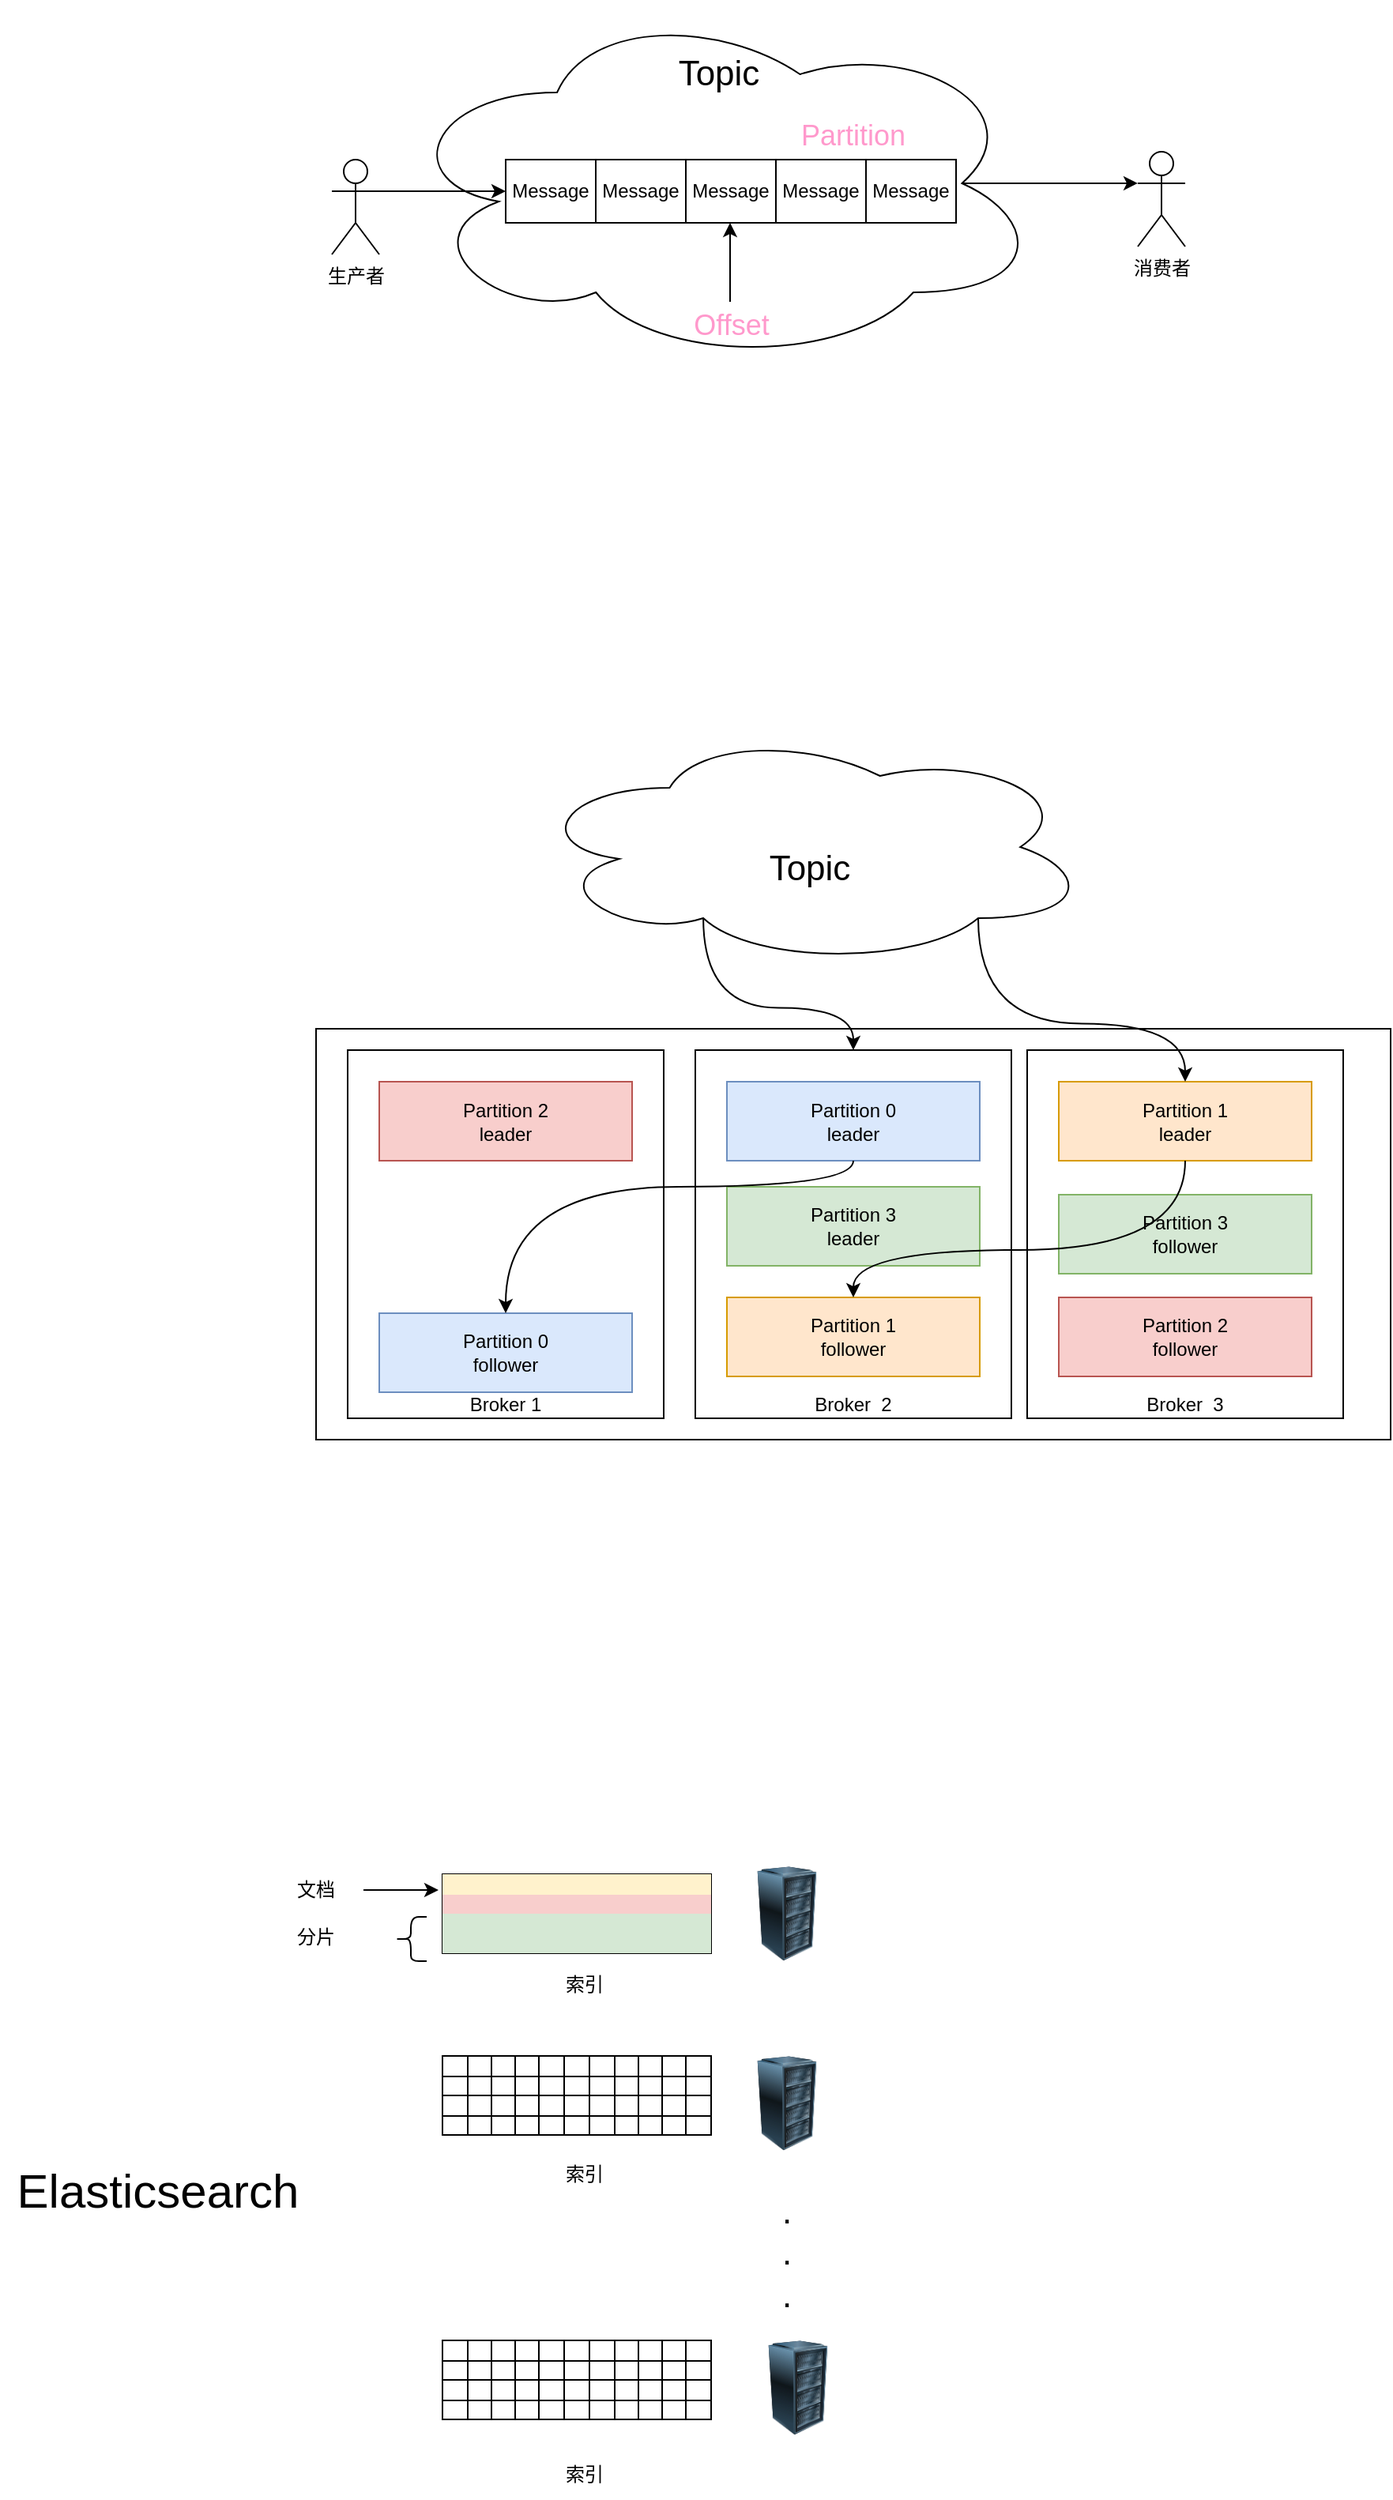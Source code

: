 <mxfile version="24.0.4" type="device">
  <diagram name="第 1 页" id="wqaIVa56vnLchRPBPSfe">
    <mxGraphModel dx="1036" dy="614" grid="1" gridSize="10" guides="1" tooltips="1" connect="1" arrows="1" fold="1" page="1" pageScale="1" pageWidth="1169" pageHeight="827" math="0" shadow="0">
      <root>
        <mxCell id="0" />
        <mxCell id="1" parent="0" />
        <mxCell id="O-k0t7-McZYJta-h6Hop-2" value="&lt;div&gt;&lt;br&gt;&lt;/div&gt;Topic" style="ellipse;shape=cloud;whiteSpace=wrap;html=1;fontSize=22;verticalAlign=top;" parent="1" vertex="1">
          <mxGeometry x="330" y="160" width="410" height="230" as="geometry" />
        </mxCell>
        <mxCell id="O-k0t7-McZYJta-h6Hop-3" value="" style="shape=table;startSize=0;container=1;collapsible=0;childLayout=tableLayout;" parent="1" vertex="1">
          <mxGeometry x="400" y="260" width="285" height="40" as="geometry" />
        </mxCell>
        <mxCell id="O-k0t7-McZYJta-h6Hop-4" value="" style="shape=tableRow;horizontal=0;startSize=0;swimlaneHead=0;swimlaneBody=0;strokeColor=inherit;top=0;left=0;bottom=0;right=0;collapsible=0;dropTarget=0;fillColor=none;points=[[0,0.5],[1,0.5]];portConstraint=eastwest;" parent="O-k0t7-McZYJta-h6Hop-3" vertex="1">
          <mxGeometry width="285" height="40" as="geometry" />
        </mxCell>
        <mxCell id="O-k0t7-McZYJta-h6Hop-5" value="Message" style="shape=partialRectangle;html=1;whiteSpace=wrap;connectable=0;strokeColor=inherit;overflow=hidden;fillColor=none;top=0;left=0;bottom=0;right=0;pointerEvents=1;" parent="O-k0t7-McZYJta-h6Hop-4" vertex="1">
          <mxGeometry width="57" height="40" as="geometry">
            <mxRectangle width="57" height="40" as="alternateBounds" />
          </mxGeometry>
        </mxCell>
        <mxCell id="O-k0t7-McZYJta-h6Hop-6" value="Message" style="shape=partialRectangle;html=1;whiteSpace=wrap;connectable=0;strokeColor=inherit;overflow=hidden;fillColor=none;top=0;left=0;bottom=0;right=0;pointerEvents=1;" parent="O-k0t7-McZYJta-h6Hop-4" vertex="1">
          <mxGeometry x="57" width="57" height="40" as="geometry">
            <mxRectangle width="57" height="40" as="alternateBounds" />
          </mxGeometry>
        </mxCell>
        <mxCell id="O-k0t7-McZYJta-h6Hop-7" value="Message" style="shape=partialRectangle;html=1;whiteSpace=wrap;connectable=0;strokeColor=inherit;overflow=hidden;fillColor=none;top=0;left=0;bottom=0;right=0;pointerEvents=1;" parent="O-k0t7-McZYJta-h6Hop-4" vertex="1">
          <mxGeometry x="114" width="57" height="40" as="geometry">
            <mxRectangle width="57" height="40" as="alternateBounds" />
          </mxGeometry>
        </mxCell>
        <mxCell id="O-k0t7-McZYJta-h6Hop-8" value="Message" style="shape=partialRectangle;html=1;whiteSpace=wrap;connectable=0;strokeColor=inherit;overflow=hidden;fillColor=none;top=0;left=0;bottom=0;right=0;pointerEvents=1;" parent="O-k0t7-McZYJta-h6Hop-4" vertex="1">
          <mxGeometry x="171" width="57" height="40" as="geometry">
            <mxRectangle width="57" height="40" as="alternateBounds" />
          </mxGeometry>
        </mxCell>
        <mxCell id="O-k0t7-McZYJta-h6Hop-9" value="Message" style="shape=partialRectangle;html=1;whiteSpace=wrap;connectable=0;strokeColor=inherit;overflow=hidden;fillColor=none;top=0;left=0;bottom=0;right=0;pointerEvents=1;" parent="O-k0t7-McZYJta-h6Hop-4" vertex="1">
          <mxGeometry x="228" width="57" height="40" as="geometry">
            <mxRectangle width="57" height="40" as="alternateBounds" />
          </mxGeometry>
        </mxCell>
        <mxCell id="O-k0t7-McZYJta-h6Hop-10" value="&lt;font color=&quot;#ff99cc&quot; style=&quot;font-size: 18px;&quot;&gt;Partition&lt;/font&gt;" style="text;strokeColor=none;align=center;fillColor=none;html=1;verticalAlign=middle;whiteSpace=wrap;rounded=0;" parent="1" vertex="1">
          <mxGeometry x="590" y="230" width="60" height="30" as="geometry" />
        </mxCell>
        <mxCell id="O-k0t7-McZYJta-h6Hop-11" value="" style="endArrow=classic;html=1;rounded=0;" parent="1" edge="1">
          <mxGeometry width="50" height="50" relative="1" as="geometry">
            <mxPoint x="542" y="350" as="sourcePoint" />
            <mxPoint x="542" y="300" as="targetPoint" />
          </mxGeometry>
        </mxCell>
        <mxCell id="O-k0t7-McZYJta-h6Hop-12" value="&lt;font color=&quot;#ff99cc&quot; style=&quot;font-size: 18px;&quot;&gt;Offset&lt;/font&gt;" style="text;strokeColor=none;align=center;fillColor=none;html=1;verticalAlign=middle;whiteSpace=wrap;rounded=0;" parent="1" vertex="1">
          <mxGeometry x="512.5" y="350" width="60" height="30" as="geometry" />
        </mxCell>
        <mxCell id="O-k0t7-McZYJta-h6Hop-15" style="edgeStyle=orthogonalEdgeStyle;rounded=0;orthogonalLoop=1;jettySize=auto;html=1;exitX=1;exitY=0.333;exitDx=0;exitDy=0;exitPerimeter=0;entryX=0;entryY=0.5;entryDx=0;entryDy=0;" parent="1" source="O-k0t7-McZYJta-h6Hop-13" target="O-k0t7-McZYJta-h6Hop-4" edge="1">
          <mxGeometry relative="1" as="geometry" />
        </mxCell>
        <mxCell id="O-k0t7-McZYJta-h6Hop-13" value="生产者" style="shape=umlActor;verticalLabelPosition=bottom;verticalAlign=top;html=1;outlineConnect=0;" parent="1" vertex="1">
          <mxGeometry x="290" y="260" width="30" height="60" as="geometry" />
        </mxCell>
        <mxCell id="O-k0t7-McZYJta-h6Hop-14" value="消费者" style="shape=umlActor;verticalLabelPosition=bottom;verticalAlign=top;html=1;outlineConnect=0;" parent="1" vertex="1">
          <mxGeometry x="800" y="255" width="30" height="60" as="geometry" />
        </mxCell>
        <mxCell id="O-k0t7-McZYJta-h6Hop-16" style="edgeStyle=orthogonalEdgeStyle;rounded=0;orthogonalLoop=1;jettySize=auto;html=1;exitX=0.875;exitY=0.5;exitDx=0;exitDy=0;exitPerimeter=0;entryX=0;entryY=0.333;entryDx=0;entryDy=0;entryPerimeter=0;" parent="1" source="O-k0t7-McZYJta-h6Hop-2" target="O-k0t7-McZYJta-h6Hop-14" edge="1">
          <mxGeometry relative="1" as="geometry" />
        </mxCell>
        <mxCell id="O-k0t7-McZYJta-h6Hop-19" value="&lt;div&gt;&lt;br&gt;&lt;/div&gt;Topic" style="ellipse;shape=cloud;whiteSpace=wrap;html=1;fontSize=22;verticalAlign=middle;" parent="1" vertex="1">
          <mxGeometry x="415" y="620" width="355" height="150" as="geometry" />
        </mxCell>
        <mxCell id="O-k0t7-McZYJta-h6Hop-20" value="" style="rounded=0;whiteSpace=wrap;html=1;" parent="1" vertex="1">
          <mxGeometry x="280" y="810" width="680" height="260" as="geometry" />
        </mxCell>
        <mxCell id="O-k0t7-McZYJta-h6Hop-22" value="Broker&amp;nbsp; 2" style="rounded=0;whiteSpace=wrap;html=1;verticalAlign=bottom;" parent="1" vertex="1">
          <mxGeometry x="520" y="823.5" width="200" height="233" as="geometry" />
        </mxCell>
        <mxCell id="O-k0t7-McZYJta-h6Hop-21" value="Partition 0&lt;div&gt;leader&lt;/div&gt;" style="rounded=0;whiteSpace=wrap;html=1;fillColor=#dae8fc;strokeColor=#6c8ebf;" parent="1" vertex="1">
          <mxGeometry x="540" y="843.5" width="160" height="50" as="geometry" />
        </mxCell>
        <mxCell id="O-k0t7-McZYJta-h6Hop-23" value="Broker 1" style="rounded=0;whiteSpace=wrap;html=1;verticalAlign=bottom;" parent="1" vertex="1">
          <mxGeometry x="300" y="823.5" width="200" height="233" as="geometry" />
        </mxCell>
        <mxCell id="O-k0t7-McZYJta-h6Hop-24" value="Partition 0&lt;div&gt;follower&lt;/div&gt;" style="rounded=0;whiteSpace=wrap;html=1;fillColor=#dae8fc;strokeColor=#6c8ebf;" parent="1" vertex="1">
          <mxGeometry x="320" y="990" width="160" height="50" as="geometry" />
        </mxCell>
        <mxCell id="O-k0t7-McZYJta-h6Hop-25" value="Broker&amp;nbsp;&amp;nbsp;3" style="rounded=0;whiteSpace=wrap;html=1;verticalAlign=bottom;" parent="1" vertex="1">
          <mxGeometry x="730" y="823.5" width="200" height="233" as="geometry" />
        </mxCell>
        <mxCell id="O-k0t7-McZYJta-h6Hop-26" value="Partition 1&lt;div&gt;leader&lt;/div&gt;" style="rounded=0;whiteSpace=wrap;html=1;fillColor=#ffe6cc;strokeColor=#d79b00;" parent="1" vertex="1">
          <mxGeometry x="750" y="843.5" width="160" height="50" as="geometry" />
        </mxCell>
        <mxCell id="O-k0t7-McZYJta-h6Hop-27" value="Partition 1&lt;div&gt;follower&lt;/div&gt;" style="rounded=0;whiteSpace=wrap;html=1;fillColor=#ffe6cc;strokeColor=#d79b00;" parent="1" vertex="1">
          <mxGeometry x="540" y="980" width="160" height="50" as="geometry" />
        </mxCell>
        <mxCell id="O-k0t7-McZYJta-h6Hop-32" style="edgeStyle=orthogonalEdgeStyle;curved=1;rounded=0;orthogonalLoop=1;jettySize=auto;html=1;exitX=0.8;exitY=0.8;exitDx=0;exitDy=0;exitPerimeter=0;" parent="1" source="O-k0t7-McZYJta-h6Hop-19" target="O-k0t7-McZYJta-h6Hop-26" edge="1">
          <mxGeometry relative="1" as="geometry" />
        </mxCell>
        <mxCell id="O-k0t7-McZYJta-h6Hop-31" style="edgeStyle=orthogonalEdgeStyle;curved=1;rounded=0;orthogonalLoop=1;jettySize=auto;html=1;exitX=0.31;exitY=0.8;exitDx=0;exitDy=0;exitPerimeter=0;" parent="1" source="O-k0t7-McZYJta-h6Hop-19" target="O-k0t7-McZYJta-h6Hop-22" edge="1">
          <mxGeometry relative="1" as="geometry" />
        </mxCell>
        <mxCell id="O-k0t7-McZYJta-h6Hop-33" value="Partition 2&lt;div&gt;leader&lt;/div&gt;" style="rounded=0;whiteSpace=wrap;html=1;fillColor=#f8cecc;strokeColor=#b85450;" parent="1" vertex="1">
          <mxGeometry x="320" y="843.5" width="160" height="50" as="geometry" />
        </mxCell>
        <mxCell id="O-k0t7-McZYJta-h6Hop-34" value="Partition 2&lt;div&gt;follower&lt;/div&gt;" style="rounded=0;whiteSpace=wrap;html=1;fillColor=#f8cecc;strokeColor=#b85450;" parent="1" vertex="1">
          <mxGeometry x="750" y="980" width="160" height="50" as="geometry" />
        </mxCell>
        <mxCell id="O-k0t7-McZYJta-h6Hop-35" value="Partition 3&lt;div&gt;leader&lt;/div&gt;" style="rounded=0;whiteSpace=wrap;html=1;fillColor=#d5e8d4;strokeColor=#82b366;" parent="1" vertex="1">
          <mxGeometry x="540" y="910" width="160" height="50" as="geometry" />
        </mxCell>
        <mxCell id="O-k0t7-McZYJta-h6Hop-28" style="edgeStyle=orthogonalEdgeStyle;curved=1;rounded=0;orthogonalLoop=1;jettySize=auto;html=1;exitX=0.5;exitY=1;exitDx=0;exitDy=0;entryX=0.5;entryY=0;entryDx=0;entryDy=0;" parent="1" source="O-k0t7-McZYJta-h6Hop-21" target="O-k0t7-McZYJta-h6Hop-24" edge="1">
          <mxGeometry relative="1" as="geometry">
            <Array as="points">
              <mxPoint x="620" y="910" />
              <mxPoint x="400" y="910" />
            </Array>
          </mxGeometry>
        </mxCell>
        <mxCell id="O-k0t7-McZYJta-h6Hop-36" value="Partition 3&lt;div&gt;follower&lt;/div&gt;" style="rounded=0;whiteSpace=wrap;html=1;fillColor=#d5e8d4;strokeColor=#82b366;" parent="1" vertex="1">
          <mxGeometry x="750" y="915" width="160" height="50" as="geometry" />
        </mxCell>
        <mxCell id="O-k0t7-McZYJta-h6Hop-29" style="edgeStyle=orthogonalEdgeStyle;curved=1;rounded=0;orthogonalLoop=1;jettySize=auto;html=1;exitX=0.5;exitY=1;exitDx=0;exitDy=0;entryX=0.5;entryY=0;entryDx=0;entryDy=0;" parent="1" source="O-k0t7-McZYJta-h6Hop-26" target="O-k0t7-McZYJta-h6Hop-27" edge="1">
          <mxGeometry relative="1" as="geometry">
            <Array as="points">
              <mxPoint x="830" y="950" />
              <mxPoint x="620" y="950" />
            </Array>
          </mxGeometry>
        </mxCell>
        <mxCell id="BUsIxUy8uPX-Q4B_sfgK-1" value="Elasticsearch" style="text;strokeColor=none;align=center;fillColor=none;html=1;verticalAlign=middle;whiteSpace=wrap;rounded=0;fontSize=30;" vertex="1" parent="1">
          <mxGeometry x="80" y="1530" width="200" height="30" as="geometry" />
        </mxCell>
        <mxCell id="BUsIxUy8uPX-Q4B_sfgK-3" value="" style="image;html=1;image=img/lib/clip_art/computers/Server_Rack_128x128.png" vertex="1" parent="1">
          <mxGeometry x="540" y="1340" width="76" height="60" as="geometry" />
        </mxCell>
        <mxCell id="BUsIxUy8uPX-Q4B_sfgK-4" value="" style="image;html=1;image=img/lib/clip_art/computers/Server_Rack_128x128.png" vertex="1" parent="1">
          <mxGeometry x="540" y="1460" width="76" height="60" as="geometry" />
        </mxCell>
        <mxCell id="BUsIxUy8uPX-Q4B_sfgK-5" value="" style="image;html=1;image=img/lib/clip_art/computers/Server_Rack_128x128.png" vertex="1" parent="1">
          <mxGeometry x="547" y="1640" width="76" height="60" as="geometry" />
        </mxCell>
        <mxCell id="BUsIxUy8uPX-Q4B_sfgK-6" value=".&lt;div style=&quot;font-size: 22px;&quot;&gt;.&lt;/div&gt;&lt;div style=&quot;font-size: 22px;&quot;&gt;.&lt;/div&gt;" style="text;strokeColor=none;align=center;fillColor=none;html=1;verticalAlign=middle;whiteSpace=wrap;rounded=0;fontSize=22;" vertex="1" parent="1">
          <mxGeometry x="548" y="1570" width="60" height="30" as="geometry" />
        </mxCell>
        <mxCell id="BUsIxUy8uPX-Q4B_sfgK-21" value="" style="shape=table;startSize=0;container=1;collapsible=0;childLayout=tableLayout;" vertex="1" parent="1">
          <mxGeometry x="360" y="1345" width="170" height="50" as="geometry" />
        </mxCell>
        <mxCell id="BUsIxUy8uPX-Q4B_sfgK-22" value="" style="shape=tableRow;horizontal=0;startSize=0;swimlaneHead=0;swimlaneBody=0;strokeColor=inherit;top=0;left=0;bottom=0;right=0;collapsible=0;dropTarget=0;fillColor=none;points=[[0,0.5],[1,0.5]];portConstraint=eastwest;" vertex="1" parent="BUsIxUy8uPX-Q4B_sfgK-21">
          <mxGeometry width="170" height="13" as="geometry" />
        </mxCell>
        <mxCell id="BUsIxUy8uPX-Q4B_sfgK-23" value="" style="shape=partialRectangle;html=1;whiteSpace=wrap;connectable=0;strokeColor=#d6b656;overflow=hidden;fillColor=#fff2cc;top=0;left=0;bottom=0;right=0;pointerEvents=1;" vertex="1" parent="BUsIxUy8uPX-Q4B_sfgK-22">
          <mxGeometry width="16" height="13" as="geometry">
            <mxRectangle width="16" height="13" as="alternateBounds" />
          </mxGeometry>
        </mxCell>
        <mxCell id="BUsIxUy8uPX-Q4B_sfgK-24" value="" style="shape=partialRectangle;html=1;whiteSpace=wrap;connectable=0;strokeColor=#d6b656;overflow=hidden;fillColor=#fff2cc;top=0;left=0;bottom=0;right=0;pointerEvents=1;" vertex="1" parent="BUsIxUy8uPX-Q4B_sfgK-22">
          <mxGeometry x="16" width="15" height="13" as="geometry">
            <mxRectangle width="15" height="13" as="alternateBounds" />
          </mxGeometry>
        </mxCell>
        <mxCell id="BUsIxUy8uPX-Q4B_sfgK-25" value="" style="shape=partialRectangle;html=1;whiteSpace=wrap;connectable=0;strokeColor=#d6b656;overflow=hidden;fillColor=#fff2cc;top=0;left=0;bottom=0;right=0;pointerEvents=1;" vertex="1" parent="BUsIxUy8uPX-Q4B_sfgK-22">
          <mxGeometry x="31" width="15" height="13" as="geometry">
            <mxRectangle width="15" height="13" as="alternateBounds" />
          </mxGeometry>
        </mxCell>
        <mxCell id="BUsIxUy8uPX-Q4B_sfgK-26" value="" style="shape=partialRectangle;html=1;whiteSpace=wrap;connectable=0;strokeColor=#d6b656;overflow=hidden;fillColor=#fff2cc;top=0;left=0;bottom=0;right=0;pointerEvents=1;" vertex="1" parent="BUsIxUy8uPX-Q4B_sfgK-22">
          <mxGeometry x="46" width="15" height="13" as="geometry">
            <mxRectangle width="15" height="13" as="alternateBounds" />
          </mxGeometry>
        </mxCell>
        <mxCell id="BUsIxUy8uPX-Q4B_sfgK-27" value="" style="shape=partialRectangle;html=1;whiteSpace=wrap;connectable=0;strokeColor=#d6b656;overflow=hidden;fillColor=#fff2cc;top=0;left=0;bottom=0;right=0;pointerEvents=1;" vertex="1" parent="BUsIxUy8uPX-Q4B_sfgK-22">
          <mxGeometry x="61" width="16" height="13" as="geometry">
            <mxRectangle width="16" height="13" as="alternateBounds" />
          </mxGeometry>
        </mxCell>
        <mxCell id="BUsIxUy8uPX-Q4B_sfgK-28" value="" style="shape=partialRectangle;html=1;whiteSpace=wrap;connectable=0;strokeColor=#d6b656;overflow=hidden;fillColor=#fff2cc;top=0;left=0;bottom=0;right=0;pointerEvents=1;" vertex="1" parent="BUsIxUy8uPX-Q4B_sfgK-22">
          <mxGeometry x="77" width="16" height="13" as="geometry">
            <mxRectangle width="16" height="13" as="alternateBounds" />
          </mxGeometry>
        </mxCell>
        <mxCell id="BUsIxUy8uPX-Q4B_sfgK-29" value="" style="shape=partialRectangle;html=1;whiteSpace=wrap;connectable=0;strokeColor=#d6b656;overflow=hidden;fillColor=#fff2cc;top=0;left=0;bottom=0;right=0;pointerEvents=1;" vertex="1" parent="BUsIxUy8uPX-Q4B_sfgK-22">
          <mxGeometry x="93" width="16" height="13" as="geometry">
            <mxRectangle width="16" height="13" as="alternateBounds" />
          </mxGeometry>
        </mxCell>
        <mxCell id="BUsIxUy8uPX-Q4B_sfgK-30" value="" style="shape=partialRectangle;html=1;whiteSpace=wrap;connectable=0;strokeColor=#d6b656;overflow=hidden;fillColor=#fff2cc;top=0;left=0;bottom=0;right=0;pointerEvents=1;" vertex="1" parent="BUsIxUy8uPX-Q4B_sfgK-22">
          <mxGeometry x="109" width="15" height="13" as="geometry">
            <mxRectangle width="15" height="13" as="alternateBounds" />
          </mxGeometry>
        </mxCell>
        <mxCell id="BUsIxUy8uPX-Q4B_sfgK-31" value="" style="shape=partialRectangle;html=1;whiteSpace=wrap;connectable=0;strokeColor=#d6b656;overflow=hidden;fillColor=#fff2cc;top=0;left=0;bottom=0;right=0;pointerEvents=1;" vertex="1" parent="BUsIxUy8uPX-Q4B_sfgK-22">
          <mxGeometry x="124" width="15" height="13" as="geometry">
            <mxRectangle width="15" height="13" as="alternateBounds" />
          </mxGeometry>
        </mxCell>
        <mxCell id="BUsIxUy8uPX-Q4B_sfgK-32" value="" style="shape=partialRectangle;html=1;whiteSpace=wrap;connectable=0;strokeColor=#d6b656;overflow=hidden;fillColor=#fff2cc;top=0;left=0;bottom=0;right=0;pointerEvents=1;" vertex="1" parent="BUsIxUy8uPX-Q4B_sfgK-22">
          <mxGeometry x="139" width="15" height="13" as="geometry">
            <mxRectangle width="15" height="13" as="alternateBounds" />
          </mxGeometry>
        </mxCell>
        <mxCell id="BUsIxUy8uPX-Q4B_sfgK-33" value="" style="shape=partialRectangle;html=1;whiteSpace=wrap;connectable=0;strokeColor=#d6b656;overflow=hidden;fillColor=#fff2cc;top=0;left=0;bottom=0;right=0;pointerEvents=1;" vertex="1" parent="BUsIxUy8uPX-Q4B_sfgK-22">
          <mxGeometry x="154" width="16" height="13" as="geometry">
            <mxRectangle width="16" height="13" as="alternateBounds" />
          </mxGeometry>
        </mxCell>
        <mxCell id="BUsIxUy8uPX-Q4B_sfgK-34" value="" style="shape=tableRow;horizontal=0;startSize=0;swimlaneHead=0;swimlaneBody=0;strokeColor=#b85450;top=0;left=0;bottom=0;right=0;collapsible=0;dropTarget=0;fillColor=#f8cecc;points=[[0,0.5],[1,0.5]];portConstraint=eastwest;" vertex="1" parent="BUsIxUy8uPX-Q4B_sfgK-21">
          <mxGeometry y="13" width="170" height="12" as="geometry" />
        </mxCell>
        <mxCell id="BUsIxUy8uPX-Q4B_sfgK-35" value="" style="shape=partialRectangle;html=1;whiteSpace=wrap;connectable=0;strokeColor=#b85450;overflow=hidden;fillColor=#f8cecc;top=0;left=0;bottom=0;right=0;pointerEvents=1;" vertex="1" parent="BUsIxUy8uPX-Q4B_sfgK-34">
          <mxGeometry width="16" height="12" as="geometry">
            <mxRectangle width="16" height="12" as="alternateBounds" />
          </mxGeometry>
        </mxCell>
        <mxCell id="BUsIxUy8uPX-Q4B_sfgK-36" value="" style="shape=partialRectangle;html=1;whiteSpace=wrap;connectable=0;strokeColor=#b85450;overflow=hidden;fillColor=#f8cecc;top=0;left=0;bottom=0;right=0;pointerEvents=1;" vertex="1" parent="BUsIxUy8uPX-Q4B_sfgK-34">
          <mxGeometry x="16" width="15" height="12" as="geometry">
            <mxRectangle width="15" height="12" as="alternateBounds" />
          </mxGeometry>
        </mxCell>
        <mxCell id="BUsIxUy8uPX-Q4B_sfgK-37" value="" style="shape=partialRectangle;html=1;whiteSpace=wrap;connectable=0;strokeColor=#b85450;overflow=hidden;fillColor=#f8cecc;top=0;left=0;bottom=0;right=0;pointerEvents=1;" vertex="1" parent="BUsIxUy8uPX-Q4B_sfgK-34">
          <mxGeometry x="31" width="15" height="12" as="geometry">
            <mxRectangle width="15" height="12" as="alternateBounds" />
          </mxGeometry>
        </mxCell>
        <mxCell id="BUsIxUy8uPX-Q4B_sfgK-38" value="" style="shape=partialRectangle;html=1;whiteSpace=wrap;connectable=0;strokeColor=#b85450;overflow=hidden;fillColor=#f8cecc;top=0;left=0;bottom=0;right=0;pointerEvents=1;" vertex="1" parent="BUsIxUy8uPX-Q4B_sfgK-34">
          <mxGeometry x="46" width="15" height="12" as="geometry">
            <mxRectangle width="15" height="12" as="alternateBounds" />
          </mxGeometry>
        </mxCell>
        <mxCell id="BUsIxUy8uPX-Q4B_sfgK-39" value="" style="shape=partialRectangle;html=1;whiteSpace=wrap;connectable=0;strokeColor=#b85450;overflow=hidden;fillColor=#f8cecc;top=0;left=0;bottom=0;right=0;pointerEvents=1;" vertex="1" parent="BUsIxUy8uPX-Q4B_sfgK-34">
          <mxGeometry x="61" width="16" height="12" as="geometry">
            <mxRectangle width="16" height="12" as="alternateBounds" />
          </mxGeometry>
        </mxCell>
        <mxCell id="BUsIxUy8uPX-Q4B_sfgK-40" value="" style="shape=partialRectangle;html=1;whiteSpace=wrap;connectable=0;strokeColor=#b85450;overflow=hidden;fillColor=#f8cecc;top=0;left=0;bottom=0;right=0;pointerEvents=1;" vertex="1" parent="BUsIxUy8uPX-Q4B_sfgK-34">
          <mxGeometry x="77" width="16" height="12" as="geometry">
            <mxRectangle width="16" height="12" as="alternateBounds" />
          </mxGeometry>
        </mxCell>
        <mxCell id="BUsIxUy8uPX-Q4B_sfgK-41" value="" style="shape=partialRectangle;html=1;whiteSpace=wrap;connectable=0;strokeColor=#b85450;overflow=hidden;fillColor=#f8cecc;top=0;left=0;bottom=0;right=0;pointerEvents=1;" vertex="1" parent="BUsIxUy8uPX-Q4B_sfgK-34">
          <mxGeometry x="93" width="16" height="12" as="geometry">
            <mxRectangle width="16" height="12" as="alternateBounds" />
          </mxGeometry>
        </mxCell>
        <mxCell id="BUsIxUy8uPX-Q4B_sfgK-42" value="" style="shape=partialRectangle;html=1;whiteSpace=wrap;connectable=0;strokeColor=#b85450;overflow=hidden;fillColor=#f8cecc;top=0;left=0;bottom=0;right=0;pointerEvents=1;" vertex="1" parent="BUsIxUy8uPX-Q4B_sfgK-34">
          <mxGeometry x="109" width="15" height="12" as="geometry">
            <mxRectangle width="15" height="12" as="alternateBounds" />
          </mxGeometry>
        </mxCell>
        <mxCell id="BUsIxUy8uPX-Q4B_sfgK-43" value="" style="shape=partialRectangle;html=1;whiteSpace=wrap;connectable=0;strokeColor=#b85450;overflow=hidden;fillColor=#f8cecc;top=0;left=0;bottom=0;right=0;pointerEvents=1;" vertex="1" parent="BUsIxUy8uPX-Q4B_sfgK-34">
          <mxGeometry x="124" width="15" height="12" as="geometry">
            <mxRectangle width="15" height="12" as="alternateBounds" />
          </mxGeometry>
        </mxCell>
        <mxCell id="BUsIxUy8uPX-Q4B_sfgK-44" value="" style="shape=partialRectangle;html=1;whiteSpace=wrap;connectable=0;strokeColor=#b85450;overflow=hidden;fillColor=#f8cecc;top=0;left=0;bottom=0;right=0;pointerEvents=1;" vertex="1" parent="BUsIxUy8uPX-Q4B_sfgK-34">
          <mxGeometry x="139" width="15" height="12" as="geometry">
            <mxRectangle width="15" height="12" as="alternateBounds" />
          </mxGeometry>
        </mxCell>
        <mxCell id="BUsIxUy8uPX-Q4B_sfgK-45" value="" style="shape=partialRectangle;html=1;whiteSpace=wrap;connectable=0;strokeColor=inherit;overflow=hidden;fillColor=none;top=0;left=0;bottom=0;right=0;pointerEvents=1;" vertex="1" parent="BUsIxUy8uPX-Q4B_sfgK-34">
          <mxGeometry x="154" width="16" height="12" as="geometry">
            <mxRectangle width="16" height="12" as="alternateBounds" />
          </mxGeometry>
        </mxCell>
        <mxCell id="BUsIxUy8uPX-Q4B_sfgK-46" value="" style="shape=tableRow;horizontal=0;startSize=0;swimlaneHead=0;swimlaneBody=0;strokeColor=inherit;top=0;left=0;bottom=0;right=0;collapsible=0;dropTarget=0;fillColor=none;points=[[0,0.5],[1,0.5]];portConstraint=eastwest;" vertex="1" parent="BUsIxUy8uPX-Q4B_sfgK-21">
          <mxGeometry y="25" width="170" height="13" as="geometry" />
        </mxCell>
        <mxCell id="BUsIxUy8uPX-Q4B_sfgK-47" value="" style="shape=partialRectangle;html=1;whiteSpace=wrap;connectable=0;strokeColor=#82b366;overflow=hidden;fillColor=#d5e8d4;top=0;left=0;bottom=0;right=0;pointerEvents=1;" vertex="1" parent="BUsIxUy8uPX-Q4B_sfgK-46">
          <mxGeometry width="16" height="13" as="geometry">
            <mxRectangle width="16" height="13" as="alternateBounds" />
          </mxGeometry>
        </mxCell>
        <mxCell id="BUsIxUy8uPX-Q4B_sfgK-48" value="" style="shape=partialRectangle;html=1;whiteSpace=wrap;connectable=0;strokeColor=#82b366;overflow=hidden;fillColor=#d5e8d4;top=0;left=0;bottom=0;right=0;pointerEvents=1;" vertex="1" parent="BUsIxUy8uPX-Q4B_sfgK-46">
          <mxGeometry x="16" width="15" height="13" as="geometry">
            <mxRectangle width="15" height="13" as="alternateBounds" />
          </mxGeometry>
        </mxCell>
        <mxCell id="BUsIxUy8uPX-Q4B_sfgK-49" value="" style="shape=partialRectangle;html=1;whiteSpace=wrap;connectable=0;strokeColor=#82b366;overflow=hidden;fillColor=#d5e8d4;top=0;left=0;bottom=0;right=0;pointerEvents=1;" vertex="1" parent="BUsIxUy8uPX-Q4B_sfgK-46">
          <mxGeometry x="31" width="15" height="13" as="geometry">
            <mxRectangle width="15" height="13" as="alternateBounds" />
          </mxGeometry>
        </mxCell>
        <mxCell id="BUsIxUy8uPX-Q4B_sfgK-50" value="" style="shape=partialRectangle;html=1;whiteSpace=wrap;connectable=0;strokeColor=#82b366;overflow=hidden;fillColor=#d5e8d4;top=0;left=0;bottom=0;right=0;pointerEvents=1;" vertex="1" parent="BUsIxUy8uPX-Q4B_sfgK-46">
          <mxGeometry x="46" width="15" height="13" as="geometry">
            <mxRectangle width="15" height="13" as="alternateBounds" />
          </mxGeometry>
        </mxCell>
        <mxCell id="BUsIxUy8uPX-Q4B_sfgK-51" value="" style="shape=partialRectangle;html=1;whiteSpace=wrap;connectable=0;strokeColor=#82b366;overflow=hidden;fillColor=#d5e8d4;top=0;left=0;bottom=0;right=0;pointerEvents=1;" vertex="1" parent="BUsIxUy8uPX-Q4B_sfgK-46">
          <mxGeometry x="61" width="16" height="13" as="geometry">
            <mxRectangle width="16" height="13" as="alternateBounds" />
          </mxGeometry>
        </mxCell>
        <mxCell id="BUsIxUy8uPX-Q4B_sfgK-52" value="" style="shape=partialRectangle;html=1;whiteSpace=wrap;connectable=0;strokeColor=#82b366;overflow=hidden;fillColor=#d5e8d4;top=0;left=0;bottom=0;right=0;pointerEvents=1;" vertex="1" parent="BUsIxUy8uPX-Q4B_sfgK-46">
          <mxGeometry x="77" width="16" height="13" as="geometry">
            <mxRectangle width="16" height="13" as="alternateBounds" />
          </mxGeometry>
        </mxCell>
        <mxCell id="BUsIxUy8uPX-Q4B_sfgK-53" value="" style="shape=partialRectangle;html=1;whiteSpace=wrap;connectable=0;strokeColor=#82b366;overflow=hidden;fillColor=#d5e8d4;top=0;left=0;bottom=0;right=0;pointerEvents=1;" vertex="1" parent="BUsIxUy8uPX-Q4B_sfgK-46">
          <mxGeometry x="93" width="16" height="13" as="geometry">
            <mxRectangle width="16" height="13" as="alternateBounds" />
          </mxGeometry>
        </mxCell>
        <mxCell id="BUsIxUy8uPX-Q4B_sfgK-54" value="" style="shape=partialRectangle;html=1;whiteSpace=wrap;connectable=0;strokeColor=#82b366;overflow=hidden;fillColor=#d5e8d4;top=0;left=0;bottom=0;right=0;pointerEvents=1;" vertex="1" parent="BUsIxUy8uPX-Q4B_sfgK-46">
          <mxGeometry x="109" width="15" height="13" as="geometry">
            <mxRectangle width="15" height="13" as="alternateBounds" />
          </mxGeometry>
        </mxCell>
        <mxCell id="BUsIxUy8uPX-Q4B_sfgK-55" value="" style="shape=partialRectangle;html=1;whiteSpace=wrap;connectable=0;strokeColor=#82b366;overflow=hidden;fillColor=#d5e8d4;top=0;left=0;bottom=0;right=0;pointerEvents=1;" vertex="1" parent="BUsIxUy8uPX-Q4B_sfgK-46">
          <mxGeometry x="124" width="15" height="13" as="geometry">
            <mxRectangle width="15" height="13" as="alternateBounds" />
          </mxGeometry>
        </mxCell>
        <mxCell id="BUsIxUy8uPX-Q4B_sfgK-56" value="" style="shape=partialRectangle;html=1;whiteSpace=wrap;connectable=0;strokeColor=#82b366;overflow=hidden;fillColor=#d5e8d4;top=0;left=0;bottom=0;right=0;pointerEvents=1;" vertex="1" parent="BUsIxUy8uPX-Q4B_sfgK-46">
          <mxGeometry x="139" width="15" height="13" as="geometry">
            <mxRectangle width="15" height="13" as="alternateBounds" />
          </mxGeometry>
        </mxCell>
        <mxCell id="BUsIxUy8uPX-Q4B_sfgK-57" value="" style="shape=partialRectangle;html=1;whiteSpace=wrap;connectable=0;strokeColor=#82b366;overflow=hidden;fillColor=#d5e8d4;top=0;left=0;bottom=0;right=0;pointerEvents=1;" vertex="1" parent="BUsIxUy8uPX-Q4B_sfgK-46">
          <mxGeometry x="154" width="16" height="13" as="geometry">
            <mxRectangle width="16" height="13" as="alternateBounds" />
          </mxGeometry>
        </mxCell>
        <mxCell id="BUsIxUy8uPX-Q4B_sfgK-58" value="" style="shape=tableRow;horizontal=0;startSize=0;swimlaneHead=0;swimlaneBody=0;strokeColor=inherit;top=0;left=0;bottom=0;right=0;collapsible=0;dropTarget=0;fillColor=none;points=[[0,0.5],[1,0.5]];portConstraint=eastwest;" vertex="1" parent="BUsIxUy8uPX-Q4B_sfgK-21">
          <mxGeometry y="38" width="170" height="12" as="geometry" />
        </mxCell>
        <mxCell id="BUsIxUy8uPX-Q4B_sfgK-59" value="" style="shape=partialRectangle;html=1;whiteSpace=wrap;connectable=0;strokeColor=#82b366;overflow=hidden;fillColor=#d5e8d4;top=0;left=0;bottom=0;right=0;pointerEvents=1;" vertex="1" parent="BUsIxUy8uPX-Q4B_sfgK-58">
          <mxGeometry width="16" height="12" as="geometry">
            <mxRectangle width="16" height="12" as="alternateBounds" />
          </mxGeometry>
        </mxCell>
        <mxCell id="BUsIxUy8uPX-Q4B_sfgK-60" value="" style="shape=partialRectangle;html=1;whiteSpace=wrap;connectable=0;strokeColor=#82b366;overflow=hidden;fillColor=#d5e8d4;top=0;left=0;bottom=0;right=0;pointerEvents=1;" vertex="1" parent="BUsIxUy8uPX-Q4B_sfgK-58">
          <mxGeometry x="16" width="15" height="12" as="geometry">
            <mxRectangle width="15" height="12" as="alternateBounds" />
          </mxGeometry>
        </mxCell>
        <mxCell id="BUsIxUy8uPX-Q4B_sfgK-61" value="" style="shape=partialRectangle;html=1;whiteSpace=wrap;connectable=0;strokeColor=#82b366;overflow=hidden;fillColor=#d5e8d4;top=0;left=0;bottom=0;right=0;pointerEvents=1;" vertex="1" parent="BUsIxUy8uPX-Q4B_sfgK-58">
          <mxGeometry x="31" width="15" height="12" as="geometry">
            <mxRectangle width="15" height="12" as="alternateBounds" />
          </mxGeometry>
        </mxCell>
        <mxCell id="BUsIxUy8uPX-Q4B_sfgK-62" value="" style="shape=partialRectangle;html=1;whiteSpace=wrap;connectable=0;strokeColor=#82b366;overflow=hidden;fillColor=#d5e8d4;top=0;left=0;bottom=0;right=0;pointerEvents=1;" vertex="1" parent="BUsIxUy8uPX-Q4B_sfgK-58">
          <mxGeometry x="46" width="15" height="12" as="geometry">
            <mxRectangle width="15" height="12" as="alternateBounds" />
          </mxGeometry>
        </mxCell>
        <mxCell id="BUsIxUy8uPX-Q4B_sfgK-63" value="" style="shape=partialRectangle;html=1;whiteSpace=wrap;connectable=0;strokeColor=#82b366;overflow=hidden;fillColor=#d5e8d4;top=0;left=0;bottom=0;right=0;pointerEvents=1;" vertex="1" parent="BUsIxUy8uPX-Q4B_sfgK-58">
          <mxGeometry x="61" width="16" height="12" as="geometry">
            <mxRectangle width="16" height="12" as="alternateBounds" />
          </mxGeometry>
        </mxCell>
        <mxCell id="BUsIxUy8uPX-Q4B_sfgK-64" value="" style="shape=partialRectangle;html=1;whiteSpace=wrap;connectable=0;strokeColor=#82b366;overflow=hidden;fillColor=#d5e8d4;top=0;left=0;bottom=0;right=0;pointerEvents=1;" vertex="1" parent="BUsIxUy8uPX-Q4B_sfgK-58">
          <mxGeometry x="77" width="16" height="12" as="geometry">
            <mxRectangle width="16" height="12" as="alternateBounds" />
          </mxGeometry>
        </mxCell>
        <mxCell id="BUsIxUy8uPX-Q4B_sfgK-65" value="" style="shape=partialRectangle;html=1;whiteSpace=wrap;connectable=0;strokeColor=#82b366;overflow=hidden;fillColor=#d5e8d4;top=0;left=0;bottom=0;right=0;pointerEvents=1;" vertex="1" parent="BUsIxUy8uPX-Q4B_sfgK-58">
          <mxGeometry x="93" width="16" height="12" as="geometry">
            <mxRectangle width="16" height="12" as="alternateBounds" />
          </mxGeometry>
        </mxCell>
        <mxCell id="BUsIxUy8uPX-Q4B_sfgK-66" value="" style="shape=partialRectangle;html=1;whiteSpace=wrap;connectable=0;strokeColor=#82b366;overflow=hidden;fillColor=#d5e8d4;top=0;left=0;bottom=0;right=0;pointerEvents=1;" vertex="1" parent="BUsIxUy8uPX-Q4B_sfgK-58">
          <mxGeometry x="109" width="15" height="12" as="geometry">
            <mxRectangle width="15" height="12" as="alternateBounds" />
          </mxGeometry>
        </mxCell>
        <mxCell id="BUsIxUy8uPX-Q4B_sfgK-67" value="" style="shape=partialRectangle;html=1;whiteSpace=wrap;connectable=0;strokeColor=#82b366;overflow=hidden;fillColor=#d5e8d4;top=0;left=0;bottom=0;right=0;pointerEvents=1;" vertex="1" parent="BUsIxUy8uPX-Q4B_sfgK-58">
          <mxGeometry x="124" width="15" height="12" as="geometry">
            <mxRectangle width="15" height="12" as="alternateBounds" />
          </mxGeometry>
        </mxCell>
        <mxCell id="BUsIxUy8uPX-Q4B_sfgK-68" value="" style="shape=partialRectangle;html=1;whiteSpace=wrap;connectable=0;strokeColor=#82b366;overflow=hidden;fillColor=#d5e8d4;top=0;left=0;bottom=0;right=0;pointerEvents=1;" vertex="1" parent="BUsIxUy8uPX-Q4B_sfgK-58">
          <mxGeometry x="139" width="15" height="12" as="geometry">
            <mxRectangle width="15" height="12" as="alternateBounds" />
          </mxGeometry>
        </mxCell>
        <mxCell id="BUsIxUy8uPX-Q4B_sfgK-69" value="" style="shape=partialRectangle;html=1;whiteSpace=wrap;connectable=0;strokeColor=#82b366;overflow=hidden;fillColor=#d5e8d4;top=0;left=0;bottom=0;right=0;pointerEvents=1;" vertex="1" parent="BUsIxUy8uPX-Q4B_sfgK-58">
          <mxGeometry x="154" width="16" height="12" as="geometry">
            <mxRectangle width="16" height="12" as="alternateBounds" />
          </mxGeometry>
        </mxCell>
        <mxCell id="BUsIxUy8uPX-Q4B_sfgK-70" value="" style="shape=table;startSize=0;container=1;collapsible=0;childLayout=tableLayout;" vertex="1" parent="1">
          <mxGeometry x="360" y="1460" width="170" height="50" as="geometry" />
        </mxCell>
        <mxCell id="BUsIxUy8uPX-Q4B_sfgK-71" value="" style="shape=tableRow;horizontal=0;startSize=0;swimlaneHead=0;swimlaneBody=0;strokeColor=inherit;top=0;left=0;bottom=0;right=0;collapsible=0;dropTarget=0;fillColor=none;points=[[0,0.5],[1,0.5]];portConstraint=eastwest;" vertex="1" parent="BUsIxUy8uPX-Q4B_sfgK-70">
          <mxGeometry width="170" height="13" as="geometry" />
        </mxCell>
        <mxCell id="BUsIxUy8uPX-Q4B_sfgK-72" value="" style="shape=partialRectangle;html=1;whiteSpace=wrap;connectable=0;strokeColor=inherit;overflow=hidden;fillColor=none;top=0;left=0;bottom=0;right=0;pointerEvents=1;" vertex="1" parent="BUsIxUy8uPX-Q4B_sfgK-71">
          <mxGeometry width="16" height="13" as="geometry">
            <mxRectangle width="16" height="13" as="alternateBounds" />
          </mxGeometry>
        </mxCell>
        <mxCell id="BUsIxUy8uPX-Q4B_sfgK-73" value="" style="shape=partialRectangle;html=1;whiteSpace=wrap;connectable=0;strokeColor=inherit;overflow=hidden;fillColor=none;top=0;left=0;bottom=0;right=0;pointerEvents=1;" vertex="1" parent="BUsIxUy8uPX-Q4B_sfgK-71">
          <mxGeometry x="16" width="15" height="13" as="geometry">
            <mxRectangle width="15" height="13" as="alternateBounds" />
          </mxGeometry>
        </mxCell>
        <mxCell id="BUsIxUy8uPX-Q4B_sfgK-74" value="" style="shape=partialRectangle;html=1;whiteSpace=wrap;connectable=0;strokeColor=inherit;overflow=hidden;fillColor=none;top=0;left=0;bottom=0;right=0;pointerEvents=1;" vertex="1" parent="BUsIxUy8uPX-Q4B_sfgK-71">
          <mxGeometry x="31" width="15" height="13" as="geometry">
            <mxRectangle width="15" height="13" as="alternateBounds" />
          </mxGeometry>
        </mxCell>
        <mxCell id="BUsIxUy8uPX-Q4B_sfgK-75" value="" style="shape=partialRectangle;html=1;whiteSpace=wrap;connectable=0;strokeColor=inherit;overflow=hidden;fillColor=none;top=0;left=0;bottom=0;right=0;pointerEvents=1;" vertex="1" parent="BUsIxUy8uPX-Q4B_sfgK-71">
          <mxGeometry x="46" width="15" height="13" as="geometry">
            <mxRectangle width="15" height="13" as="alternateBounds" />
          </mxGeometry>
        </mxCell>
        <mxCell id="BUsIxUy8uPX-Q4B_sfgK-76" value="" style="shape=partialRectangle;html=1;whiteSpace=wrap;connectable=0;strokeColor=inherit;overflow=hidden;fillColor=none;top=0;left=0;bottom=0;right=0;pointerEvents=1;" vertex="1" parent="BUsIxUy8uPX-Q4B_sfgK-71">
          <mxGeometry x="61" width="16" height="13" as="geometry">
            <mxRectangle width="16" height="13" as="alternateBounds" />
          </mxGeometry>
        </mxCell>
        <mxCell id="BUsIxUy8uPX-Q4B_sfgK-77" value="" style="shape=partialRectangle;html=1;whiteSpace=wrap;connectable=0;strokeColor=inherit;overflow=hidden;fillColor=none;top=0;left=0;bottom=0;right=0;pointerEvents=1;" vertex="1" parent="BUsIxUy8uPX-Q4B_sfgK-71">
          <mxGeometry x="77" width="16" height="13" as="geometry">
            <mxRectangle width="16" height="13" as="alternateBounds" />
          </mxGeometry>
        </mxCell>
        <mxCell id="BUsIxUy8uPX-Q4B_sfgK-78" value="" style="shape=partialRectangle;html=1;whiteSpace=wrap;connectable=0;strokeColor=inherit;overflow=hidden;fillColor=none;top=0;left=0;bottom=0;right=0;pointerEvents=1;" vertex="1" parent="BUsIxUy8uPX-Q4B_sfgK-71">
          <mxGeometry x="93" width="16" height="13" as="geometry">
            <mxRectangle width="16" height="13" as="alternateBounds" />
          </mxGeometry>
        </mxCell>
        <mxCell id="BUsIxUy8uPX-Q4B_sfgK-79" value="" style="shape=partialRectangle;html=1;whiteSpace=wrap;connectable=0;strokeColor=inherit;overflow=hidden;fillColor=none;top=0;left=0;bottom=0;right=0;pointerEvents=1;" vertex="1" parent="BUsIxUy8uPX-Q4B_sfgK-71">
          <mxGeometry x="109" width="15" height="13" as="geometry">
            <mxRectangle width="15" height="13" as="alternateBounds" />
          </mxGeometry>
        </mxCell>
        <mxCell id="BUsIxUy8uPX-Q4B_sfgK-80" value="" style="shape=partialRectangle;html=1;whiteSpace=wrap;connectable=0;strokeColor=inherit;overflow=hidden;fillColor=none;top=0;left=0;bottom=0;right=0;pointerEvents=1;" vertex="1" parent="BUsIxUy8uPX-Q4B_sfgK-71">
          <mxGeometry x="124" width="15" height="13" as="geometry">
            <mxRectangle width="15" height="13" as="alternateBounds" />
          </mxGeometry>
        </mxCell>
        <mxCell id="BUsIxUy8uPX-Q4B_sfgK-81" value="" style="shape=partialRectangle;html=1;whiteSpace=wrap;connectable=0;strokeColor=inherit;overflow=hidden;fillColor=none;top=0;left=0;bottom=0;right=0;pointerEvents=1;" vertex="1" parent="BUsIxUy8uPX-Q4B_sfgK-71">
          <mxGeometry x="139" width="15" height="13" as="geometry">
            <mxRectangle width="15" height="13" as="alternateBounds" />
          </mxGeometry>
        </mxCell>
        <mxCell id="BUsIxUy8uPX-Q4B_sfgK-82" value="" style="shape=partialRectangle;html=1;whiteSpace=wrap;connectable=0;strokeColor=inherit;overflow=hidden;fillColor=none;top=0;left=0;bottom=0;right=0;pointerEvents=1;" vertex="1" parent="BUsIxUy8uPX-Q4B_sfgK-71">
          <mxGeometry x="154" width="16" height="13" as="geometry">
            <mxRectangle width="16" height="13" as="alternateBounds" />
          </mxGeometry>
        </mxCell>
        <mxCell id="BUsIxUy8uPX-Q4B_sfgK-83" value="" style="shape=tableRow;horizontal=0;startSize=0;swimlaneHead=0;swimlaneBody=0;strokeColor=inherit;top=0;left=0;bottom=0;right=0;collapsible=0;dropTarget=0;fillColor=none;points=[[0,0.5],[1,0.5]];portConstraint=eastwest;" vertex="1" parent="BUsIxUy8uPX-Q4B_sfgK-70">
          <mxGeometry y="13" width="170" height="12" as="geometry" />
        </mxCell>
        <mxCell id="BUsIxUy8uPX-Q4B_sfgK-84" value="" style="shape=partialRectangle;html=1;whiteSpace=wrap;connectable=0;strokeColor=inherit;overflow=hidden;fillColor=none;top=0;left=0;bottom=0;right=0;pointerEvents=1;" vertex="1" parent="BUsIxUy8uPX-Q4B_sfgK-83">
          <mxGeometry width="16" height="12" as="geometry">
            <mxRectangle width="16" height="12" as="alternateBounds" />
          </mxGeometry>
        </mxCell>
        <mxCell id="BUsIxUy8uPX-Q4B_sfgK-85" value="" style="shape=partialRectangle;html=1;whiteSpace=wrap;connectable=0;strokeColor=inherit;overflow=hidden;fillColor=none;top=0;left=0;bottom=0;right=0;pointerEvents=1;" vertex="1" parent="BUsIxUy8uPX-Q4B_sfgK-83">
          <mxGeometry x="16" width="15" height="12" as="geometry">
            <mxRectangle width="15" height="12" as="alternateBounds" />
          </mxGeometry>
        </mxCell>
        <mxCell id="BUsIxUy8uPX-Q4B_sfgK-86" value="" style="shape=partialRectangle;html=1;whiteSpace=wrap;connectable=0;strokeColor=inherit;overflow=hidden;fillColor=none;top=0;left=0;bottom=0;right=0;pointerEvents=1;" vertex="1" parent="BUsIxUy8uPX-Q4B_sfgK-83">
          <mxGeometry x="31" width="15" height="12" as="geometry">
            <mxRectangle width="15" height="12" as="alternateBounds" />
          </mxGeometry>
        </mxCell>
        <mxCell id="BUsIxUy8uPX-Q4B_sfgK-87" value="" style="shape=partialRectangle;html=1;whiteSpace=wrap;connectable=0;strokeColor=inherit;overflow=hidden;fillColor=none;top=0;left=0;bottom=0;right=0;pointerEvents=1;" vertex="1" parent="BUsIxUy8uPX-Q4B_sfgK-83">
          <mxGeometry x="46" width="15" height="12" as="geometry">
            <mxRectangle width="15" height="12" as="alternateBounds" />
          </mxGeometry>
        </mxCell>
        <mxCell id="BUsIxUy8uPX-Q4B_sfgK-88" value="" style="shape=partialRectangle;html=1;whiteSpace=wrap;connectable=0;strokeColor=inherit;overflow=hidden;fillColor=none;top=0;left=0;bottom=0;right=0;pointerEvents=1;" vertex="1" parent="BUsIxUy8uPX-Q4B_sfgK-83">
          <mxGeometry x="61" width="16" height="12" as="geometry">
            <mxRectangle width="16" height="12" as="alternateBounds" />
          </mxGeometry>
        </mxCell>
        <mxCell id="BUsIxUy8uPX-Q4B_sfgK-89" value="" style="shape=partialRectangle;html=1;whiteSpace=wrap;connectable=0;strokeColor=inherit;overflow=hidden;fillColor=none;top=0;left=0;bottom=0;right=0;pointerEvents=1;" vertex="1" parent="BUsIxUy8uPX-Q4B_sfgK-83">
          <mxGeometry x="77" width="16" height="12" as="geometry">
            <mxRectangle width="16" height="12" as="alternateBounds" />
          </mxGeometry>
        </mxCell>
        <mxCell id="BUsIxUy8uPX-Q4B_sfgK-90" value="" style="shape=partialRectangle;html=1;whiteSpace=wrap;connectable=0;strokeColor=inherit;overflow=hidden;fillColor=none;top=0;left=0;bottom=0;right=0;pointerEvents=1;" vertex="1" parent="BUsIxUy8uPX-Q4B_sfgK-83">
          <mxGeometry x="93" width="16" height="12" as="geometry">
            <mxRectangle width="16" height="12" as="alternateBounds" />
          </mxGeometry>
        </mxCell>
        <mxCell id="BUsIxUy8uPX-Q4B_sfgK-91" value="" style="shape=partialRectangle;html=1;whiteSpace=wrap;connectable=0;strokeColor=inherit;overflow=hidden;fillColor=none;top=0;left=0;bottom=0;right=0;pointerEvents=1;" vertex="1" parent="BUsIxUy8uPX-Q4B_sfgK-83">
          <mxGeometry x="109" width="15" height="12" as="geometry">
            <mxRectangle width="15" height="12" as="alternateBounds" />
          </mxGeometry>
        </mxCell>
        <mxCell id="BUsIxUy8uPX-Q4B_sfgK-92" value="" style="shape=partialRectangle;html=1;whiteSpace=wrap;connectable=0;strokeColor=inherit;overflow=hidden;fillColor=none;top=0;left=0;bottom=0;right=0;pointerEvents=1;" vertex="1" parent="BUsIxUy8uPX-Q4B_sfgK-83">
          <mxGeometry x="124" width="15" height="12" as="geometry">
            <mxRectangle width="15" height="12" as="alternateBounds" />
          </mxGeometry>
        </mxCell>
        <mxCell id="BUsIxUy8uPX-Q4B_sfgK-93" value="" style="shape=partialRectangle;html=1;whiteSpace=wrap;connectable=0;strokeColor=inherit;overflow=hidden;fillColor=none;top=0;left=0;bottom=0;right=0;pointerEvents=1;" vertex="1" parent="BUsIxUy8uPX-Q4B_sfgK-83">
          <mxGeometry x="139" width="15" height="12" as="geometry">
            <mxRectangle width="15" height="12" as="alternateBounds" />
          </mxGeometry>
        </mxCell>
        <mxCell id="BUsIxUy8uPX-Q4B_sfgK-94" value="" style="shape=partialRectangle;html=1;whiteSpace=wrap;connectable=0;strokeColor=inherit;overflow=hidden;fillColor=none;top=0;left=0;bottom=0;right=0;pointerEvents=1;" vertex="1" parent="BUsIxUy8uPX-Q4B_sfgK-83">
          <mxGeometry x="154" width="16" height="12" as="geometry">
            <mxRectangle width="16" height="12" as="alternateBounds" />
          </mxGeometry>
        </mxCell>
        <mxCell id="BUsIxUy8uPX-Q4B_sfgK-95" value="" style="shape=tableRow;horizontal=0;startSize=0;swimlaneHead=0;swimlaneBody=0;strokeColor=inherit;top=0;left=0;bottom=0;right=0;collapsible=0;dropTarget=0;fillColor=none;points=[[0,0.5],[1,0.5]];portConstraint=eastwest;" vertex="1" parent="BUsIxUy8uPX-Q4B_sfgK-70">
          <mxGeometry y="25" width="170" height="13" as="geometry" />
        </mxCell>
        <mxCell id="BUsIxUy8uPX-Q4B_sfgK-96" value="" style="shape=partialRectangle;html=1;whiteSpace=wrap;connectable=0;strokeColor=inherit;overflow=hidden;fillColor=none;top=0;left=0;bottom=0;right=0;pointerEvents=1;" vertex="1" parent="BUsIxUy8uPX-Q4B_sfgK-95">
          <mxGeometry width="16" height="13" as="geometry">
            <mxRectangle width="16" height="13" as="alternateBounds" />
          </mxGeometry>
        </mxCell>
        <mxCell id="BUsIxUy8uPX-Q4B_sfgK-97" value="" style="shape=partialRectangle;html=1;whiteSpace=wrap;connectable=0;strokeColor=inherit;overflow=hidden;fillColor=none;top=0;left=0;bottom=0;right=0;pointerEvents=1;" vertex="1" parent="BUsIxUy8uPX-Q4B_sfgK-95">
          <mxGeometry x="16" width="15" height="13" as="geometry">
            <mxRectangle width="15" height="13" as="alternateBounds" />
          </mxGeometry>
        </mxCell>
        <mxCell id="BUsIxUy8uPX-Q4B_sfgK-98" value="" style="shape=partialRectangle;html=1;whiteSpace=wrap;connectable=0;strokeColor=inherit;overflow=hidden;fillColor=none;top=0;left=0;bottom=0;right=0;pointerEvents=1;" vertex="1" parent="BUsIxUy8uPX-Q4B_sfgK-95">
          <mxGeometry x="31" width="15" height="13" as="geometry">
            <mxRectangle width="15" height="13" as="alternateBounds" />
          </mxGeometry>
        </mxCell>
        <mxCell id="BUsIxUy8uPX-Q4B_sfgK-99" value="" style="shape=partialRectangle;html=1;whiteSpace=wrap;connectable=0;strokeColor=inherit;overflow=hidden;fillColor=none;top=0;left=0;bottom=0;right=0;pointerEvents=1;" vertex="1" parent="BUsIxUy8uPX-Q4B_sfgK-95">
          <mxGeometry x="46" width="15" height="13" as="geometry">
            <mxRectangle width="15" height="13" as="alternateBounds" />
          </mxGeometry>
        </mxCell>
        <mxCell id="BUsIxUy8uPX-Q4B_sfgK-100" value="" style="shape=partialRectangle;html=1;whiteSpace=wrap;connectable=0;strokeColor=inherit;overflow=hidden;fillColor=none;top=0;left=0;bottom=0;right=0;pointerEvents=1;" vertex="1" parent="BUsIxUy8uPX-Q4B_sfgK-95">
          <mxGeometry x="61" width="16" height="13" as="geometry">
            <mxRectangle width="16" height="13" as="alternateBounds" />
          </mxGeometry>
        </mxCell>
        <mxCell id="BUsIxUy8uPX-Q4B_sfgK-101" value="" style="shape=partialRectangle;html=1;whiteSpace=wrap;connectable=0;strokeColor=inherit;overflow=hidden;fillColor=none;top=0;left=0;bottom=0;right=0;pointerEvents=1;" vertex="1" parent="BUsIxUy8uPX-Q4B_sfgK-95">
          <mxGeometry x="77" width="16" height="13" as="geometry">
            <mxRectangle width="16" height="13" as="alternateBounds" />
          </mxGeometry>
        </mxCell>
        <mxCell id="BUsIxUy8uPX-Q4B_sfgK-102" value="" style="shape=partialRectangle;html=1;whiteSpace=wrap;connectable=0;strokeColor=inherit;overflow=hidden;fillColor=none;top=0;left=0;bottom=0;right=0;pointerEvents=1;" vertex="1" parent="BUsIxUy8uPX-Q4B_sfgK-95">
          <mxGeometry x="93" width="16" height="13" as="geometry">
            <mxRectangle width="16" height="13" as="alternateBounds" />
          </mxGeometry>
        </mxCell>
        <mxCell id="BUsIxUy8uPX-Q4B_sfgK-103" value="" style="shape=partialRectangle;html=1;whiteSpace=wrap;connectable=0;strokeColor=inherit;overflow=hidden;fillColor=none;top=0;left=0;bottom=0;right=0;pointerEvents=1;" vertex="1" parent="BUsIxUy8uPX-Q4B_sfgK-95">
          <mxGeometry x="109" width="15" height="13" as="geometry">
            <mxRectangle width="15" height="13" as="alternateBounds" />
          </mxGeometry>
        </mxCell>
        <mxCell id="BUsIxUy8uPX-Q4B_sfgK-104" value="" style="shape=partialRectangle;html=1;whiteSpace=wrap;connectable=0;strokeColor=inherit;overflow=hidden;fillColor=none;top=0;left=0;bottom=0;right=0;pointerEvents=1;" vertex="1" parent="BUsIxUy8uPX-Q4B_sfgK-95">
          <mxGeometry x="124" width="15" height="13" as="geometry">
            <mxRectangle width="15" height="13" as="alternateBounds" />
          </mxGeometry>
        </mxCell>
        <mxCell id="BUsIxUy8uPX-Q4B_sfgK-105" value="" style="shape=partialRectangle;html=1;whiteSpace=wrap;connectable=0;strokeColor=inherit;overflow=hidden;fillColor=none;top=0;left=0;bottom=0;right=0;pointerEvents=1;" vertex="1" parent="BUsIxUy8uPX-Q4B_sfgK-95">
          <mxGeometry x="139" width="15" height="13" as="geometry">
            <mxRectangle width="15" height="13" as="alternateBounds" />
          </mxGeometry>
        </mxCell>
        <mxCell id="BUsIxUy8uPX-Q4B_sfgK-106" value="" style="shape=partialRectangle;html=1;whiteSpace=wrap;connectable=0;strokeColor=inherit;overflow=hidden;fillColor=none;top=0;left=0;bottom=0;right=0;pointerEvents=1;" vertex="1" parent="BUsIxUy8uPX-Q4B_sfgK-95">
          <mxGeometry x="154" width="16" height="13" as="geometry">
            <mxRectangle width="16" height="13" as="alternateBounds" />
          </mxGeometry>
        </mxCell>
        <mxCell id="BUsIxUy8uPX-Q4B_sfgK-107" value="" style="shape=tableRow;horizontal=0;startSize=0;swimlaneHead=0;swimlaneBody=0;strokeColor=inherit;top=0;left=0;bottom=0;right=0;collapsible=0;dropTarget=0;fillColor=none;points=[[0,0.5],[1,0.5]];portConstraint=eastwest;" vertex="1" parent="BUsIxUy8uPX-Q4B_sfgK-70">
          <mxGeometry y="38" width="170" height="12" as="geometry" />
        </mxCell>
        <mxCell id="BUsIxUy8uPX-Q4B_sfgK-108" value="" style="shape=partialRectangle;html=1;whiteSpace=wrap;connectable=0;strokeColor=inherit;overflow=hidden;fillColor=none;top=0;left=0;bottom=0;right=0;pointerEvents=1;" vertex="1" parent="BUsIxUy8uPX-Q4B_sfgK-107">
          <mxGeometry width="16" height="12" as="geometry">
            <mxRectangle width="16" height="12" as="alternateBounds" />
          </mxGeometry>
        </mxCell>
        <mxCell id="BUsIxUy8uPX-Q4B_sfgK-109" value="" style="shape=partialRectangle;html=1;whiteSpace=wrap;connectable=0;strokeColor=inherit;overflow=hidden;fillColor=none;top=0;left=0;bottom=0;right=0;pointerEvents=1;" vertex="1" parent="BUsIxUy8uPX-Q4B_sfgK-107">
          <mxGeometry x="16" width="15" height="12" as="geometry">
            <mxRectangle width="15" height="12" as="alternateBounds" />
          </mxGeometry>
        </mxCell>
        <mxCell id="BUsIxUy8uPX-Q4B_sfgK-110" value="" style="shape=partialRectangle;html=1;whiteSpace=wrap;connectable=0;strokeColor=inherit;overflow=hidden;fillColor=none;top=0;left=0;bottom=0;right=0;pointerEvents=1;" vertex="1" parent="BUsIxUy8uPX-Q4B_sfgK-107">
          <mxGeometry x="31" width="15" height="12" as="geometry">
            <mxRectangle width="15" height="12" as="alternateBounds" />
          </mxGeometry>
        </mxCell>
        <mxCell id="BUsIxUy8uPX-Q4B_sfgK-111" value="" style="shape=partialRectangle;html=1;whiteSpace=wrap;connectable=0;strokeColor=inherit;overflow=hidden;fillColor=none;top=0;left=0;bottom=0;right=0;pointerEvents=1;" vertex="1" parent="BUsIxUy8uPX-Q4B_sfgK-107">
          <mxGeometry x="46" width="15" height="12" as="geometry">
            <mxRectangle width="15" height="12" as="alternateBounds" />
          </mxGeometry>
        </mxCell>
        <mxCell id="BUsIxUy8uPX-Q4B_sfgK-112" value="" style="shape=partialRectangle;html=1;whiteSpace=wrap;connectable=0;strokeColor=inherit;overflow=hidden;fillColor=none;top=0;left=0;bottom=0;right=0;pointerEvents=1;" vertex="1" parent="BUsIxUy8uPX-Q4B_sfgK-107">
          <mxGeometry x="61" width="16" height="12" as="geometry">
            <mxRectangle width="16" height="12" as="alternateBounds" />
          </mxGeometry>
        </mxCell>
        <mxCell id="BUsIxUy8uPX-Q4B_sfgK-113" value="" style="shape=partialRectangle;html=1;whiteSpace=wrap;connectable=0;strokeColor=inherit;overflow=hidden;fillColor=none;top=0;left=0;bottom=0;right=0;pointerEvents=1;" vertex="1" parent="BUsIxUy8uPX-Q4B_sfgK-107">
          <mxGeometry x="77" width="16" height="12" as="geometry">
            <mxRectangle width="16" height="12" as="alternateBounds" />
          </mxGeometry>
        </mxCell>
        <mxCell id="BUsIxUy8uPX-Q4B_sfgK-114" value="" style="shape=partialRectangle;html=1;whiteSpace=wrap;connectable=0;strokeColor=inherit;overflow=hidden;fillColor=none;top=0;left=0;bottom=0;right=0;pointerEvents=1;" vertex="1" parent="BUsIxUy8uPX-Q4B_sfgK-107">
          <mxGeometry x="93" width="16" height="12" as="geometry">
            <mxRectangle width="16" height="12" as="alternateBounds" />
          </mxGeometry>
        </mxCell>
        <mxCell id="BUsIxUy8uPX-Q4B_sfgK-115" value="" style="shape=partialRectangle;html=1;whiteSpace=wrap;connectable=0;strokeColor=inherit;overflow=hidden;fillColor=none;top=0;left=0;bottom=0;right=0;pointerEvents=1;" vertex="1" parent="BUsIxUy8uPX-Q4B_sfgK-107">
          <mxGeometry x="109" width="15" height="12" as="geometry">
            <mxRectangle width="15" height="12" as="alternateBounds" />
          </mxGeometry>
        </mxCell>
        <mxCell id="BUsIxUy8uPX-Q4B_sfgK-116" value="" style="shape=partialRectangle;html=1;whiteSpace=wrap;connectable=0;strokeColor=inherit;overflow=hidden;fillColor=none;top=0;left=0;bottom=0;right=0;pointerEvents=1;" vertex="1" parent="BUsIxUy8uPX-Q4B_sfgK-107">
          <mxGeometry x="124" width="15" height="12" as="geometry">
            <mxRectangle width="15" height="12" as="alternateBounds" />
          </mxGeometry>
        </mxCell>
        <mxCell id="BUsIxUy8uPX-Q4B_sfgK-117" value="" style="shape=partialRectangle;html=1;whiteSpace=wrap;connectable=0;strokeColor=inherit;overflow=hidden;fillColor=none;top=0;left=0;bottom=0;right=0;pointerEvents=1;" vertex="1" parent="BUsIxUy8uPX-Q4B_sfgK-107">
          <mxGeometry x="139" width="15" height="12" as="geometry">
            <mxRectangle width="15" height="12" as="alternateBounds" />
          </mxGeometry>
        </mxCell>
        <mxCell id="BUsIxUy8uPX-Q4B_sfgK-118" value="" style="shape=partialRectangle;html=1;whiteSpace=wrap;connectable=0;strokeColor=inherit;overflow=hidden;fillColor=none;top=0;left=0;bottom=0;right=0;pointerEvents=1;" vertex="1" parent="BUsIxUy8uPX-Q4B_sfgK-107">
          <mxGeometry x="154" width="16" height="12" as="geometry">
            <mxRectangle width="16" height="12" as="alternateBounds" />
          </mxGeometry>
        </mxCell>
        <mxCell id="BUsIxUy8uPX-Q4B_sfgK-119" value="" style="shape=table;startSize=0;container=1;collapsible=0;childLayout=tableLayout;" vertex="1" parent="1">
          <mxGeometry x="360" y="1640" width="170" height="50" as="geometry" />
        </mxCell>
        <mxCell id="BUsIxUy8uPX-Q4B_sfgK-120" value="" style="shape=tableRow;horizontal=0;startSize=0;swimlaneHead=0;swimlaneBody=0;strokeColor=inherit;top=0;left=0;bottom=0;right=0;collapsible=0;dropTarget=0;fillColor=none;points=[[0,0.5],[1,0.5]];portConstraint=eastwest;" vertex="1" parent="BUsIxUy8uPX-Q4B_sfgK-119">
          <mxGeometry width="170" height="13" as="geometry" />
        </mxCell>
        <mxCell id="BUsIxUy8uPX-Q4B_sfgK-121" value="" style="shape=partialRectangle;html=1;whiteSpace=wrap;connectable=0;strokeColor=inherit;overflow=hidden;fillColor=none;top=0;left=0;bottom=0;right=0;pointerEvents=1;" vertex="1" parent="BUsIxUy8uPX-Q4B_sfgK-120">
          <mxGeometry width="16" height="13" as="geometry">
            <mxRectangle width="16" height="13" as="alternateBounds" />
          </mxGeometry>
        </mxCell>
        <mxCell id="BUsIxUy8uPX-Q4B_sfgK-122" value="" style="shape=partialRectangle;html=1;whiteSpace=wrap;connectable=0;strokeColor=inherit;overflow=hidden;fillColor=none;top=0;left=0;bottom=0;right=0;pointerEvents=1;" vertex="1" parent="BUsIxUy8uPX-Q4B_sfgK-120">
          <mxGeometry x="16" width="15" height="13" as="geometry">
            <mxRectangle width="15" height="13" as="alternateBounds" />
          </mxGeometry>
        </mxCell>
        <mxCell id="BUsIxUy8uPX-Q4B_sfgK-123" value="" style="shape=partialRectangle;html=1;whiteSpace=wrap;connectable=0;strokeColor=inherit;overflow=hidden;fillColor=none;top=0;left=0;bottom=0;right=0;pointerEvents=1;" vertex="1" parent="BUsIxUy8uPX-Q4B_sfgK-120">
          <mxGeometry x="31" width="15" height="13" as="geometry">
            <mxRectangle width="15" height="13" as="alternateBounds" />
          </mxGeometry>
        </mxCell>
        <mxCell id="BUsIxUy8uPX-Q4B_sfgK-124" value="" style="shape=partialRectangle;html=1;whiteSpace=wrap;connectable=0;strokeColor=inherit;overflow=hidden;fillColor=none;top=0;left=0;bottom=0;right=0;pointerEvents=1;" vertex="1" parent="BUsIxUy8uPX-Q4B_sfgK-120">
          <mxGeometry x="46" width="15" height="13" as="geometry">
            <mxRectangle width="15" height="13" as="alternateBounds" />
          </mxGeometry>
        </mxCell>
        <mxCell id="BUsIxUy8uPX-Q4B_sfgK-125" value="" style="shape=partialRectangle;html=1;whiteSpace=wrap;connectable=0;strokeColor=inherit;overflow=hidden;fillColor=none;top=0;left=0;bottom=0;right=0;pointerEvents=1;" vertex="1" parent="BUsIxUy8uPX-Q4B_sfgK-120">
          <mxGeometry x="61" width="16" height="13" as="geometry">
            <mxRectangle width="16" height="13" as="alternateBounds" />
          </mxGeometry>
        </mxCell>
        <mxCell id="BUsIxUy8uPX-Q4B_sfgK-126" value="" style="shape=partialRectangle;html=1;whiteSpace=wrap;connectable=0;strokeColor=inherit;overflow=hidden;fillColor=none;top=0;left=0;bottom=0;right=0;pointerEvents=1;" vertex="1" parent="BUsIxUy8uPX-Q4B_sfgK-120">
          <mxGeometry x="77" width="16" height="13" as="geometry">
            <mxRectangle width="16" height="13" as="alternateBounds" />
          </mxGeometry>
        </mxCell>
        <mxCell id="BUsIxUy8uPX-Q4B_sfgK-127" value="" style="shape=partialRectangle;html=1;whiteSpace=wrap;connectable=0;strokeColor=inherit;overflow=hidden;fillColor=none;top=0;left=0;bottom=0;right=0;pointerEvents=1;" vertex="1" parent="BUsIxUy8uPX-Q4B_sfgK-120">
          <mxGeometry x="93" width="16" height="13" as="geometry">
            <mxRectangle width="16" height="13" as="alternateBounds" />
          </mxGeometry>
        </mxCell>
        <mxCell id="BUsIxUy8uPX-Q4B_sfgK-128" value="" style="shape=partialRectangle;html=1;whiteSpace=wrap;connectable=0;strokeColor=inherit;overflow=hidden;fillColor=none;top=0;left=0;bottom=0;right=0;pointerEvents=1;" vertex="1" parent="BUsIxUy8uPX-Q4B_sfgK-120">
          <mxGeometry x="109" width="15" height="13" as="geometry">
            <mxRectangle width="15" height="13" as="alternateBounds" />
          </mxGeometry>
        </mxCell>
        <mxCell id="BUsIxUy8uPX-Q4B_sfgK-129" value="" style="shape=partialRectangle;html=1;whiteSpace=wrap;connectable=0;strokeColor=inherit;overflow=hidden;fillColor=none;top=0;left=0;bottom=0;right=0;pointerEvents=1;" vertex="1" parent="BUsIxUy8uPX-Q4B_sfgK-120">
          <mxGeometry x="124" width="15" height="13" as="geometry">
            <mxRectangle width="15" height="13" as="alternateBounds" />
          </mxGeometry>
        </mxCell>
        <mxCell id="BUsIxUy8uPX-Q4B_sfgK-130" value="" style="shape=partialRectangle;html=1;whiteSpace=wrap;connectable=0;strokeColor=inherit;overflow=hidden;fillColor=none;top=0;left=0;bottom=0;right=0;pointerEvents=1;" vertex="1" parent="BUsIxUy8uPX-Q4B_sfgK-120">
          <mxGeometry x="139" width="15" height="13" as="geometry">
            <mxRectangle width="15" height="13" as="alternateBounds" />
          </mxGeometry>
        </mxCell>
        <mxCell id="BUsIxUy8uPX-Q4B_sfgK-131" value="" style="shape=partialRectangle;html=1;whiteSpace=wrap;connectable=0;strokeColor=inherit;overflow=hidden;fillColor=none;top=0;left=0;bottom=0;right=0;pointerEvents=1;" vertex="1" parent="BUsIxUy8uPX-Q4B_sfgK-120">
          <mxGeometry x="154" width="16" height="13" as="geometry">
            <mxRectangle width="16" height="13" as="alternateBounds" />
          </mxGeometry>
        </mxCell>
        <mxCell id="BUsIxUy8uPX-Q4B_sfgK-132" value="" style="shape=tableRow;horizontal=0;startSize=0;swimlaneHead=0;swimlaneBody=0;strokeColor=inherit;top=0;left=0;bottom=0;right=0;collapsible=0;dropTarget=0;fillColor=none;points=[[0,0.5],[1,0.5]];portConstraint=eastwest;" vertex="1" parent="BUsIxUy8uPX-Q4B_sfgK-119">
          <mxGeometry y="13" width="170" height="12" as="geometry" />
        </mxCell>
        <mxCell id="BUsIxUy8uPX-Q4B_sfgK-133" value="" style="shape=partialRectangle;html=1;whiteSpace=wrap;connectable=0;strokeColor=inherit;overflow=hidden;fillColor=none;top=0;left=0;bottom=0;right=0;pointerEvents=1;" vertex="1" parent="BUsIxUy8uPX-Q4B_sfgK-132">
          <mxGeometry width="16" height="12" as="geometry">
            <mxRectangle width="16" height="12" as="alternateBounds" />
          </mxGeometry>
        </mxCell>
        <mxCell id="BUsIxUy8uPX-Q4B_sfgK-134" value="" style="shape=partialRectangle;html=1;whiteSpace=wrap;connectable=0;strokeColor=inherit;overflow=hidden;fillColor=none;top=0;left=0;bottom=0;right=0;pointerEvents=1;" vertex="1" parent="BUsIxUy8uPX-Q4B_sfgK-132">
          <mxGeometry x="16" width="15" height="12" as="geometry">
            <mxRectangle width="15" height="12" as="alternateBounds" />
          </mxGeometry>
        </mxCell>
        <mxCell id="BUsIxUy8uPX-Q4B_sfgK-135" value="" style="shape=partialRectangle;html=1;whiteSpace=wrap;connectable=0;strokeColor=inherit;overflow=hidden;fillColor=none;top=0;left=0;bottom=0;right=0;pointerEvents=1;" vertex="1" parent="BUsIxUy8uPX-Q4B_sfgK-132">
          <mxGeometry x="31" width="15" height="12" as="geometry">
            <mxRectangle width="15" height="12" as="alternateBounds" />
          </mxGeometry>
        </mxCell>
        <mxCell id="BUsIxUy8uPX-Q4B_sfgK-136" value="" style="shape=partialRectangle;html=1;whiteSpace=wrap;connectable=0;strokeColor=inherit;overflow=hidden;fillColor=none;top=0;left=0;bottom=0;right=0;pointerEvents=1;" vertex="1" parent="BUsIxUy8uPX-Q4B_sfgK-132">
          <mxGeometry x="46" width="15" height="12" as="geometry">
            <mxRectangle width="15" height="12" as="alternateBounds" />
          </mxGeometry>
        </mxCell>
        <mxCell id="BUsIxUy8uPX-Q4B_sfgK-137" value="" style="shape=partialRectangle;html=1;whiteSpace=wrap;connectable=0;strokeColor=inherit;overflow=hidden;fillColor=none;top=0;left=0;bottom=0;right=0;pointerEvents=1;" vertex="1" parent="BUsIxUy8uPX-Q4B_sfgK-132">
          <mxGeometry x="61" width="16" height="12" as="geometry">
            <mxRectangle width="16" height="12" as="alternateBounds" />
          </mxGeometry>
        </mxCell>
        <mxCell id="BUsIxUy8uPX-Q4B_sfgK-138" value="" style="shape=partialRectangle;html=1;whiteSpace=wrap;connectable=0;strokeColor=inherit;overflow=hidden;fillColor=none;top=0;left=0;bottom=0;right=0;pointerEvents=1;" vertex="1" parent="BUsIxUy8uPX-Q4B_sfgK-132">
          <mxGeometry x="77" width="16" height="12" as="geometry">
            <mxRectangle width="16" height="12" as="alternateBounds" />
          </mxGeometry>
        </mxCell>
        <mxCell id="BUsIxUy8uPX-Q4B_sfgK-139" value="" style="shape=partialRectangle;html=1;whiteSpace=wrap;connectable=0;strokeColor=inherit;overflow=hidden;fillColor=none;top=0;left=0;bottom=0;right=0;pointerEvents=1;" vertex="1" parent="BUsIxUy8uPX-Q4B_sfgK-132">
          <mxGeometry x="93" width="16" height="12" as="geometry">
            <mxRectangle width="16" height="12" as="alternateBounds" />
          </mxGeometry>
        </mxCell>
        <mxCell id="BUsIxUy8uPX-Q4B_sfgK-140" value="" style="shape=partialRectangle;html=1;whiteSpace=wrap;connectable=0;strokeColor=inherit;overflow=hidden;fillColor=none;top=0;left=0;bottom=0;right=0;pointerEvents=1;" vertex="1" parent="BUsIxUy8uPX-Q4B_sfgK-132">
          <mxGeometry x="109" width="15" height="12" as="geometry">
            <mxRectangle width="15" height="12" as="alternateBounds" />
          </mxGeometry>
        </mxCell>
        <mxCell id="BUsIxUy8uPX-Q4B_sfgK-141" value="" style="shape=partialRectangle;html=1;whiteSpace=wrap;connectable=0;strokeColor=inherit;overflow=hidden;fillColor=none;top=0;left=0;bottom=0;right=0;pointerEvents=1;" vertex="1" parent="BUsIxUy8uPX-Q4B_sfgK-132">
          <mxGeometry x="124" width="15" height="12" as="geometry">
            <mxRectangle width="15" height="12" as="alternateBounds" />
          </mxGeometry>
        </mxCell>
        <mxCell id="BUsIxUy8uPX-Q4B_sfgK-142" value="" style="shape=partialRectangle;html=1;whiteSpace=wrap;connectable=0;strokeColor=inherit;overflow=hidden;fillColor=none;top=0;left=0;bottom=0;right=0;pointerEvents=1;" vertex="1" parent="BUsIxUy8uPX-Q4B_sfgK-132">
          <mxGeometry x="139" width="15" height="12" as="geometry">
            <mxRectangle width="15" height="12" as="alternateBounds" />
          </mxGeometry>
        </mxCell>
        <mxCell id="BUsIxUy8uPX-Q4B_sfgK-143" value="" style="shape=partialRectangle;html=1;whiteSpace=wrap;connectable=0;strokeColor=inherit;overflow=hidden;fillColor=none;top=0;left=0;bottom=0;right=0;pointerEvents=1;" vertex="1" parent="BUsIxUy8uPX-Q4B_sfgK-132">
          <mxGeometry x="154" width="16" height="12" as="geometry">
            <mxRectangle width="16" height="12" as="alternateBounds" />
          </mxGeometry>
        </mxCell>
        <mxCell id="BUsIxUy8uPX-Q4B_sfgK-144" value="" style="shape=tableRow;horizontal=0;startSize=0;swimlaneHead=0;swimlaneBody=0;strokeColor=inherit;top=0;left=0;bottom=0;right=0;collapsible=0;dropTarget=0;fillColor=none;points=[[0,0.5],[1,0.5]];portConstraint=eastwest;" vertex="1" parent="BUsIxUy8uPX-Q4B_sfgK-119">
          <mxGeometry y="25" width="170" height="13" as="geometry" />
        </mxCell>
        <mxCell id="BUsIxUy8uPX-Q4B_sfgK-145" value="" style="shape=partialRectangle;html=1;whiteSpace=wrap;connectable=0;strokeColor=inherit;overflow=hidden;fillColor=none;top=0;left=0;bottom=0;right=0;pointerEvents=1;" vertex="1" parent="BUsIxUy8uPX-Q4B_sfgK-144">
          <mxGeometry width="16" height="13" as="geometry">
            <mxRectangle width="16" height="13" as="alternateBounds" />
          </mxGeometry>
        </mxCell>
        <mxCell id="BUsIxUy8uPX-Q4B_sfgK-146" value="" style="shape=partialRectangle;html=1;whiteSpace=wrap;connectable=0;strokeColor=inherit;overflow=hidden;fillColor=none;top=0;left=0;bottom=0;right=0;pointerEvents=1;" vertex="1" parent="BUsIxUy8uPX-Q4B_sfgK-144">
          <mxGeometry x="16" width="15" height="13" as="geometry">
            <mxRectangle width="15" height="13" as="alternateBounds" />
          </mxGeometry>
        </mxCell>
        <mxCell id="BUsIxUy8uPX-Q4B_sfgK-147" value="" style="shape=partialRectangle;html=1;whiteSpace=wrap;connectable=0;strokeColor=inherit;overflow=hidden;fillColor=none;top=0;left=0;bottom=0;right=0;pointerEvents=1;" vertex="1" parent="BUsIxUy8uPX-Q4B_sfgK-144">
          <mxGeometry x="31" width="15" height="13" as="geometry">
            <mxRectangle width="15" height="13" as="alternateBounds" />
          </mxGeometry>
        </mxCell>
        <mxCell id="BUsIxUy8uPX-Q4B_sfgK-148" value="" style="shape=partialRectangle;html=1;whiteSpace=wrap;connectable=0;strokeColor=inherit;overflow=hidden;fillColor=none;top=0;left=0;bottom=0;right=0;pointerEvents=1;" vertex="1" parent="BUsIxUy8uPX-Q4B_sfgK-144">
          <mxGeometry x="46" width="15" height="13" as="geometry">
            <mxRectangle width="15" height="13" as="alternateBounds" />
          </mxGeometry>
        </mxCell>
        <mxCell id="BUsIxUy8uPX-Q4B_sfgK-149" value="" style="shape=partialRectangle;html=1;whiteSpace=wrap;connectable=0;strokeColor=inherit;overflow=hidden;fillColor=none;top=0;left=0;bottom=0;right=0;pointerEvents=1;" vertex="1" parent="BUsIxUy8uPX-Q4B_sfgK-144">
          <mxGeometry x="61" width="16" height="13" as="geometry">
            <mxRectangle width="16" height="13" as="alternateBounds" />
          </mxGeometry>
        </mxCell>
        <mxCell id="BUsIxUy8uPX-Q4B_sfgK-150" value="" style="shape=partialRectangle;html=1;whiteSpace=wrap;connectable=0;strokeColor=inherit;overflow=hidden;fillColor=none;top=0;left=0;bottom=0;right=0;pointerEvents=1;" vertex="1" parent="BUsIxUy8uPX-Q4B_sfgK-144">
          <mxGeometry x="77" width="16" height="13" as="geometry">
            <mxRectangle width="16" height="13" as="alternateBounds" />
          </mxGeometry>
        </mxCell>
        <mxCell id="BUsIxUy8uPX-Q4B_sfgK-151" value="" style="shape=partialRectangle;html=1;whiteSpace=wrap;connectable=0;strokeColor=inherit;overflow=hidden;fillColor=none;top=0;left=0;bottom=0;right=0;pointerEvents=1;" vertex="1" parent="BUsIxUy8uPX-Q4B_sfgK-144">
          <mxGeometry x="93" width="16" height="13" as="geometry">
            <mxRectangle width="16" height="13" as="alternateBounds" />
          </mxGeometry>
        </mxCell>
        <mxCell id="BUsIxUy8uPX-Q4B_sfgK-152" value="" style="shape=partialRectangle;html=1;whiteSpace=wrap;connectable=0;strokeColor=inherit;overflow=hidden;fillColor=none;top=0;left=0;bottom=0;right=0;pointerEvents=1;" vertex="1" parent="BUsIxUy8uPX-Q4B_sfgK-144">
          <mxGeometry x="109" width="15" height="13" as="geometry">
            <mxRectangle width="15" height="13" as="alternateBounds" />
          </mxGeometry>
        </mxCell>
        <mxCell id="BUsIxUy8uPX-Q4B_sfgK-153" value="" style="shape=partialRectangle;html=1;whiteSpace=wrap;connectable=0;strokeColor=inherit;overflow=hidden;fillColor=none;top=0;left=0;bottom=0;right=0;pointerEvents=1;" vertex="1" parent="BUsIxUy8uPX-Q4B_sfgK-144">
          <mxGeometry x="124" width="15" height="13" as="geometry">
            <mxRectangle width="15" height="13" as="alternateBounds" />
          </mxGeometry>
        </mxCell>
        <mxCell id="BUsIxUy8uPX-Q4B_sfgK-154" value="" style="shape=partialRectangle;html=1;whiteSpace=wrap;connectable=0;strokeColor=inherit;overflow=hidden;fillColor=none;top=0;left=0;bottom=0;right=0;pointerEvents=1;" vertex="1" parent="BUsIxUy8uPX-Q4B_sfgK-144">
          <mxGeometry x="139" width="15" height="13" as="geometry">
            <mxRectangle width="15" height="13" as="alternateBounds" />
          </mxGeometry>
        </mxCell>
        <mxCell id="BUsIxUy8uPX-Q4B_sfgK-155" value="" style="shape=partialRectangle;html=1;whiteSpace=wrap;connectable=0;strokeColor=inherit;overflow=hidden;fillColor=none;top=0;left=0;bottom=0;right=0;pointerEvents=1;" vertex="1" parent="BUsIxUy8uPX-Q4B_sfgK-144">
          <mxGeometry x="154" width="16" height="13" as="geometry">
            <mxRectangle width="16" height="13" as="alternateBounds" />
          </mxGeometry>
        </mxCell>
        <mxCell id="BUsIxUy8uPX-Q4B_sfgK-156" value="" style="shape=tableRow;horizontal=0;startSize=0;swimlaneHead=0;swimlaneBody=0;strokeColor=inherit;top=0;left=0;bottom=0;right=0;collapsible=0;dropTarget=0;fillColor=none;points=[[0,0.5],[1,0.5]];portConstraint=eastwest;" vertex="1" parent="BUsIxUy8uPX-Q4B_sfgK-119">
          <mxGeometry y="38" width="170" height="12" as="geometry" />
        </mxCell>
        <mxCell id="BUsIxUy8uPX-Q4B_sfgK-157" value="" style="shape=partialRectangle;html=1;whiteSpace=wrap;connectable=0;strokeColor=inherit;overflow=hidden;fillColor=none;top=0;left=0;bottom=0;right=0;pointerEvents=1;" vertex="1" parent="BUsIxUy8uPX-Q4B_sfgK-156">
          <mxGeometry width="16" height="12" as="geometry">
            <mxRectangle width="16" height="12" as="alternateBounds" />
          </mxGeometry>
        </mxCell>
        <mxCell id="BUsIxUy8uPX-Q4B_sfgK-158" value="" style="shape=partialRectangle;html=1;whiteSpace=wrap;connectable=0;strokeColor=inherit;overflow=hidden;fillColor=none;top=0;left=0;bottom=0;right=0;pointerEvents=1;" vertex="1" parent="BUsIxUy8uPX-Q4B_sfgK-156">
          <mxGeometry x="16" width="15" height="12" as="geometry">
            <mxRectangle width="15" height="12" as="alternateBounds" />
          </mxGeometry>
        </mxCell>
        <mxCell id="BUsIxUy8uPX-Q4B_sfgK-159" value="" style="shape=partialRectangle;html=1;whiteSpace=wrap;connectable=0;strokeColor=inherit;overflow=hidden;fillColor=none;top=0;left=0;bottom=0;right=0;pointerEvents=1;" vertex="1" parent="BUsIxUy8uPX-Q4B_sfgK-156">
          <mxGeometry x="31" width="15" height="12" as="geometry">
            <mxRectangle width="15" height="12" as="alternateBounds" />
          </mxGeometry>
        </mxCell>
        <mxCell id="BUsIxUy8uPX-Q4B_sfgK-160" value="" style="shape=partialRectangle;html=1;whiteSpace=wrap;connectable=0;strokeColor=inherit;overflow=hidden;fillColor=none;top=0;left=0;bottom=0;right=0;pointerEvents=1;" vertex="1" parent="BUsIxUy8uPX-Q4B_sfgK-156">
          <mxGeometry x="46" width="15" height="12" as="geometry">
            <mxRectangle width="15" height="12" as="alternateBounds" />
          </mxGeometry>
        </mxCell>
        <mxCell id="BUsIxUy8uPX-Q4B_sfgK-161" value="" style="shape=partialRectangle;html=1;whiteSpace=wrap;connectable=0;strokeColor=inherit;overflow=hidden;fillColor=none;top=0;left=0;bottom=0;right=0;pointerEvents=1;" vertex="1" parent="BUsIxUy8uPX-Q4B_sfgK-156">
          <mxGeometry x="61" width="16" height="12" as="geometry">
            <mxRectangle width="16" height="12" as="alternateBounds" />
          </mxGeometry>
        </mxCell>
        <mxCell id="BUsIxUy8uPX-Q4B_sfgK-162" value="" style="shape=partialRectangle;html=1;whiteSpace=wrap;connectable=0;strokeColor=inherit;overflow=hidden;fillColor=none;top=0;left=0;bottom=0;right=0;pointerEvents=1;" vertex="1" parent="BUsIxUy8uPX-Q4B_sfgK-156">
          <mxGeometry x="77" width="16" height="12" as="geometry">
            <mxRectangle width="16" height="12" as="alternateBounds" />
          </mxGeometry>
        </mxCell>
        <mxCell id="BUsIxUy8uPX-Q4B_sfgK-163" value="" style="shape=partialRectangle;html=1;whiteSpace=wrap;connectable=0;strokeColor=inherit;overflow=hidden;fillColor=none;top=0;left=0;bottom=0;right=0;pointerEvents=1;" vertex="1" parent="BUsIxUy8uPX-Q4B_sfgK-156">
          <mxGeometry x="93" width="16" height="12" as="geometry">
            <mxRectangle width="16" height="12" as="alternateBounds" />
          </mxGeometry>
        </mxCell>
        <mxCell id="BUsIxUy8uPX-Q4B_sfgK-164" value="" style="shape=partialRectangle;html=1;whiteSpace=wrap;connectable=0;strokeColor=inherit;overflow=hidden;fillColor=none;top=0;left=0;bottom=0;right=0;pointerEvents=1;" vertex="1" parent="BUsIxUy8uPX-Q4B_sfgK-156">
          <mxGeometry x="109" width="15" height="12" as="geometry">
            <mxRectangle width="15" height="12" as="alternateBounds" />
          </mxGeometry>
        </mxCell>
        <mxCell id="BUsIxUy8uPX-Q4B_sfgK-165" value="" style="shape=partialRectangle;html=1;whiteSpace=wrap;connectable=0;strokeColor=inherit;overflow=hidden;fillColor=none;top=0;left=0;bottom=0;right=0;pointerEvents=1;" vertex="1" parent="BUsIxUy8uPX-Q4B_sfgK-156">
          <mxGeometry x="124" width="15" height="12" as="geometry">
            <mxRectangle width="15" height="12" as="alternateBounds" />
          </mxGeometry>
        </mxCell>
        <mxCell id="BUsIxUy8uPX-Q4B_sfgK-166" value="" style="shape=partialRectangle;html=1;whiteSpace=wrap;connectable=0;strokeColor=inherit;overflow=hidden;fillColor=none;top=0;left=0;bottom=0;right=0;pointerEvents=1;" vertex="1" parent="BUsIxUy8uPX-Q4B_sfgK-156">
          <mxGeometry x="139" width="15" height="12" as="geometry">
            <mxRectangle width="15" height="12" as="alternateBounds" />
          </mxGeometry>
        </mxCell>
        <mxCell id="BUsIxUy8uPX-Q4B_sfgK-167" value="" style="shape=partialRectangle;html=1;whiteSpace=wrap;connectable=0;strokeColor=inherit;overflow=hidden;fillColor=none;top=0;left=0;bottom=0;right=0;pointerEvents=1;" vertex="1" parent="BUsIxUy8uPX-Q4B_sfgK-156">
          <mxGeometry x="154" width="16" height="12" as="geometry">
            <mxRectangle width="16" height="12" as="alternateBounds" />
          </mxGeometry>
        </mxCell>
        <mxCell id="BUsIxUy8uPX-Q4B_sfgK-168" value="索引" style="text;strokeColor=none;align=center;fillColor=none;html=1;verticalAlign=middle;whiteSpace=wrap;rounded=0;" vertex="1" parent="1">
          <mxGeometry x="420" y="1400" width="60" height="30" as="geometry" />
        </mxCell>
        <mxCell id="BUsIxUy8uPX-Q4B_sfgK-169" value="索引" style="text;strokeColor=none;align=center;fillColor=none;html=1;verticalAlign=middle;whiteSpace=wrap;rounded=0;" vertex="1" parent="1">
          <mxGeometry x="420" y="1520" width="60" height="30" as="geometry" />
        </mxCell>
        <mxCell id="BUsIxUy8uPX-Q4B_sfgK-170" value="索引" style="text;strokeColor=none;align=center;fillColor=none;html=1;verticalAlign=middle;whiteSpace=wrap;rounded=0;" vertex="1" parent="1">
          <mxGeometry x="420" y="1710" width="60" height="30" as="geometry" />
        </mxCell>
        <mxCell id="BUsIxUy8uPX-Q4B_sfgK-171" value="文档" style="text;strokeColor=none;align=center;fillColor=none;html=1;verticalAlign=middle;whiteSpace=wrap;rounded=0;" vertex="1" parent="1">
          <mxGeometry x="250" y="1340" width="60" height="30" as="geometry" />
        </mxCell>
        <mxCell id="BUsIxUy8uPX-Q4B_sfgK-172" value="" style="endArrow=classic;html=1;rounded=0;entryX=0.5;entryY=0;entryDx=0;entryDy=0;" edge="1" parent="1">
          <mxGeometry width="50" height="50" relative="1" as="geometry">
            <mxPoint x="310" y="1355" as="sourcePoint" />
            <mxPoint x="357.5" y="1355" as="targetPoint" />
          </mxGeometry>
        </mxCell>
        <mxCell id="BUsIxUy8uPX-Q4B_sfgK-173" value="" style="shape=curlyBracket;whiteSpace=wrap;html=1;rounded=1;labelPosition=left;verticalLabelPosition=middle;align=right;verticalAlign=middle;" vertex="1" parent="1">
          <mxGeometry x="330" y="1372" width="20" height="28" as="geometry" />
        </mxCell>
        <mxCell id="BUsIxUy8uPX-Q4B_sfgK-174" value="分片" style="text;strokeColor=none;align=center;fillColor=none;html=1;verticalAlign=middle;whiteSpace=wrap;rounded=0;" vertex="1" parent="1">
          <mxGeometry x="250" y="1370" width="60" height="30" as="geometry" />
        </mxCell>
      </root>
    </mxGraphModel>
  </diagram>
</mxfile>
